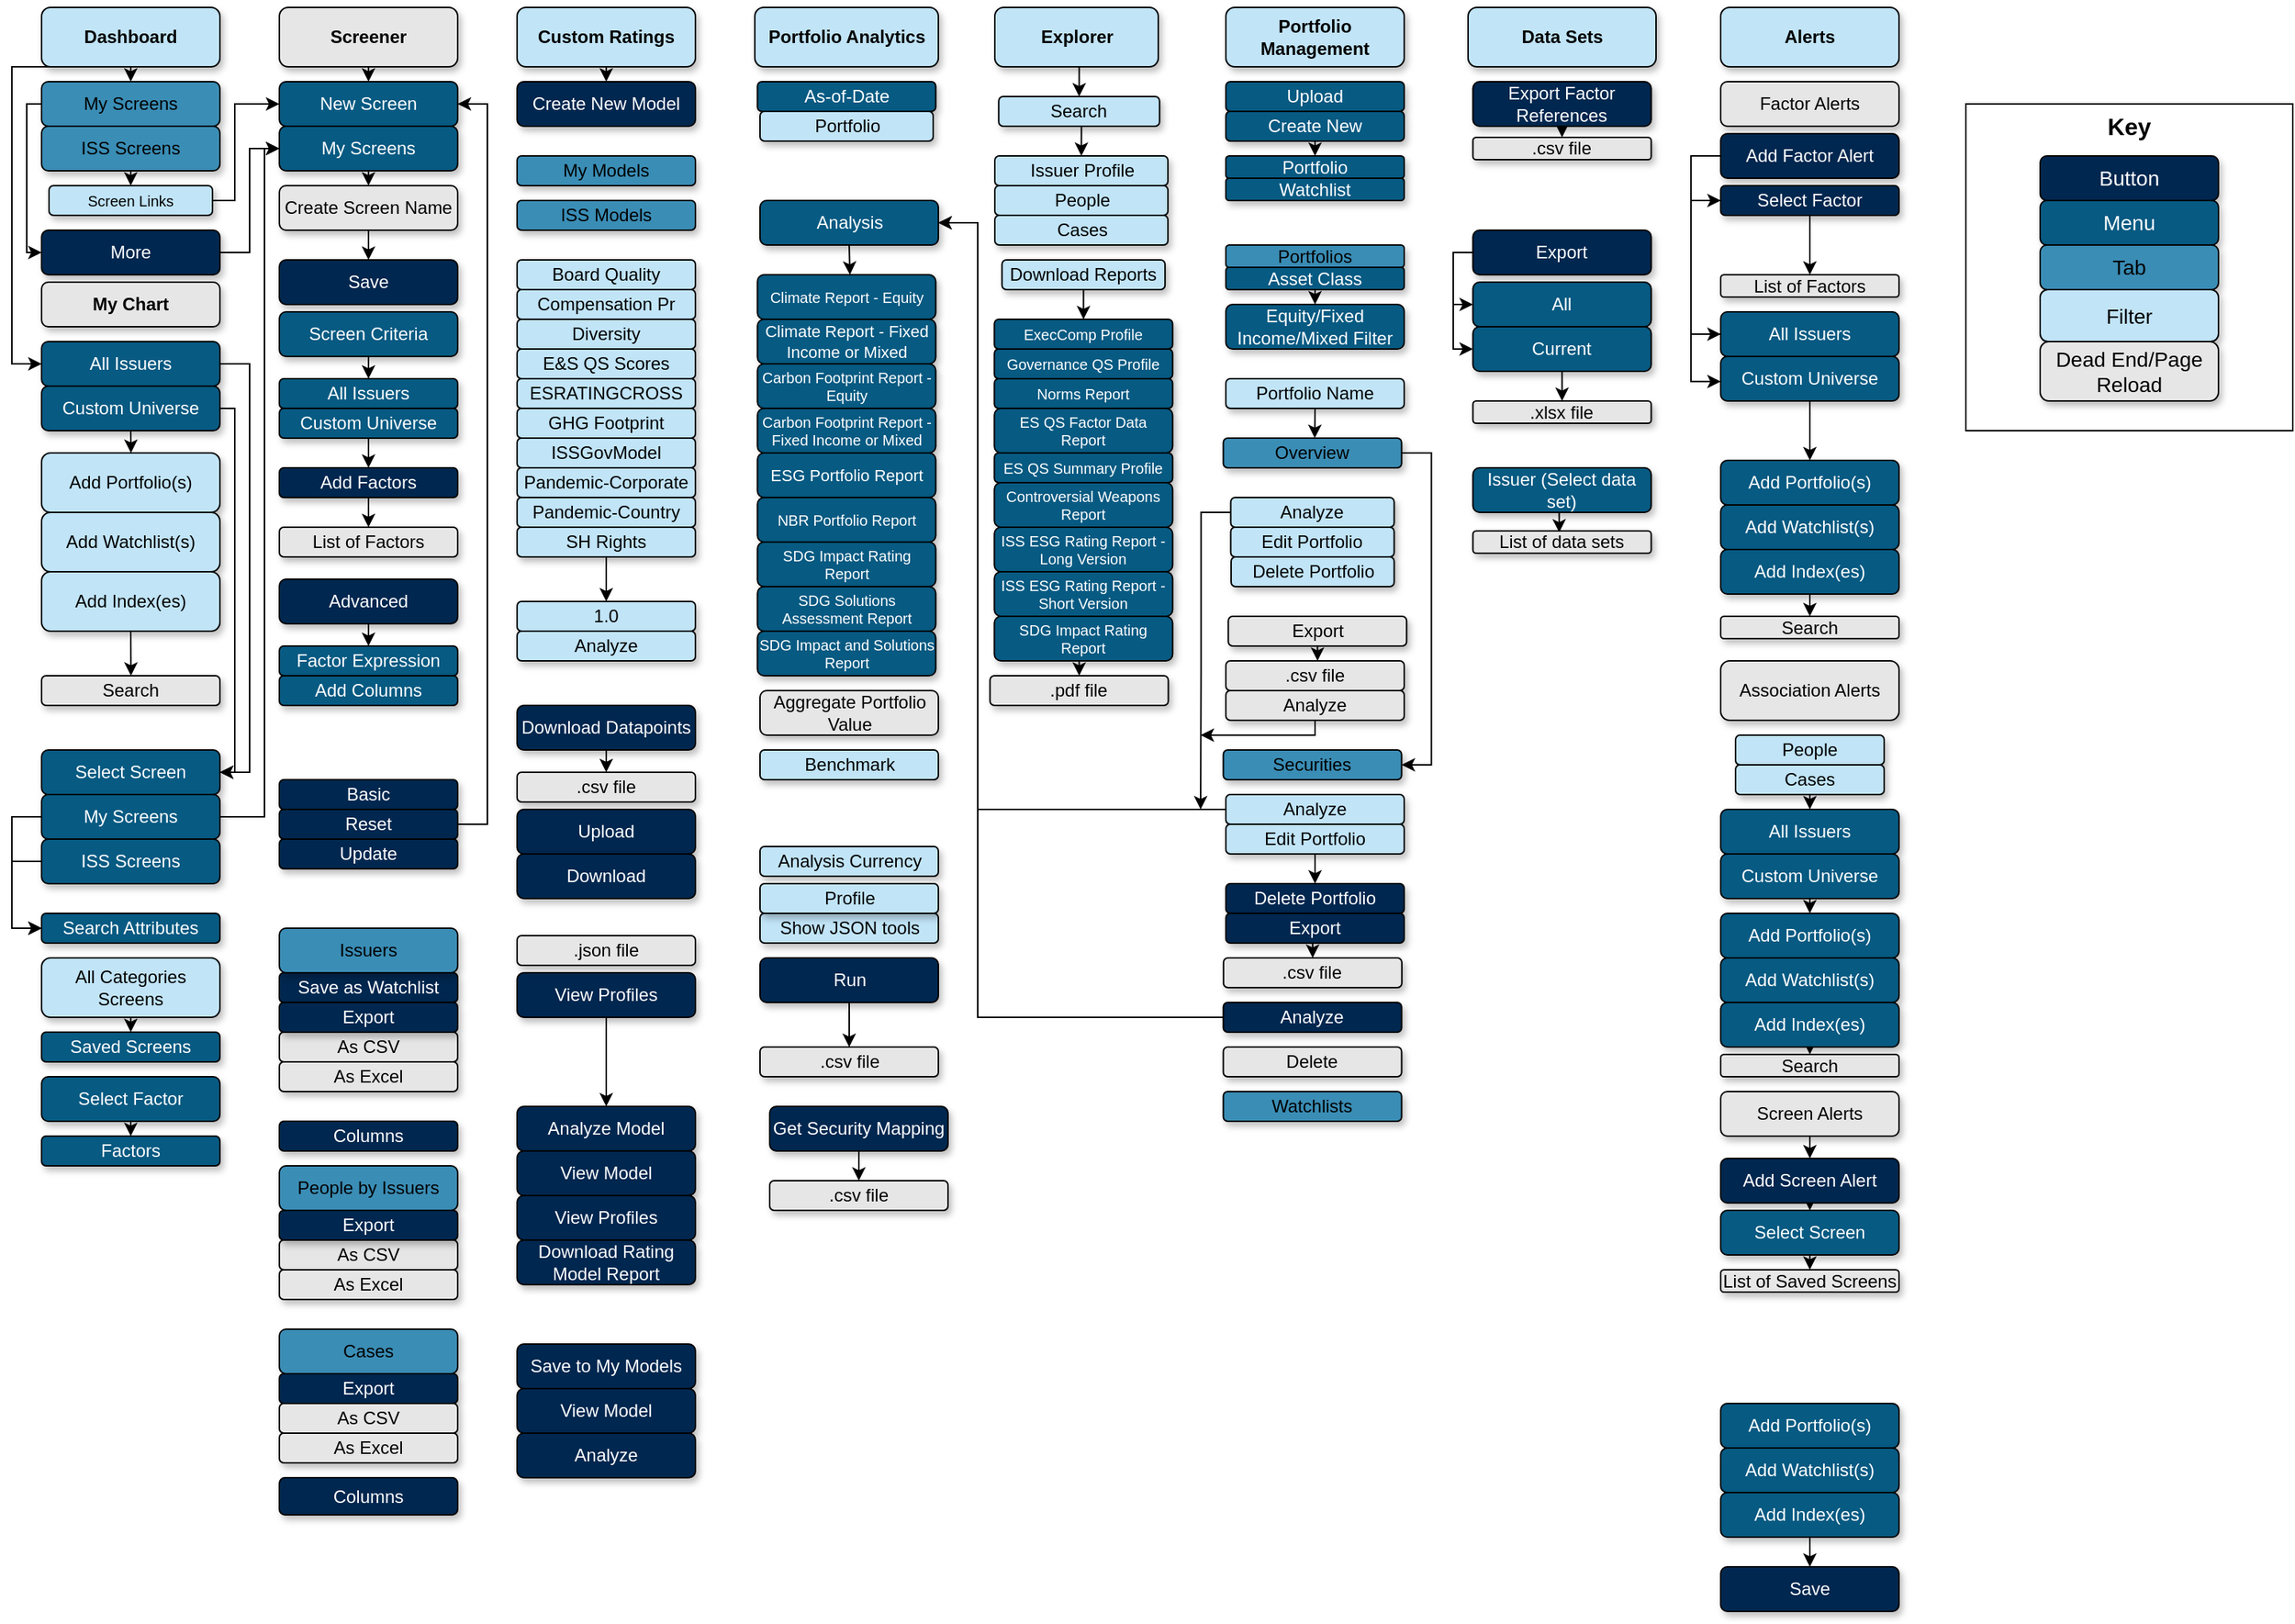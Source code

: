 <mxfile version="14.8.5" type="github">
  <diagram id="C5RBs43oDa-KdzZeNtuy" name="Page-1">
    <mxGraphModel dx="569" dy="305" grid="1" gridSize="10" guides="1" tooltips="1" connect="1" arrows="1" fold="1" page="1" pageScale="1" pageWidth="827" pageHeight="1169" math="0" shadow="0">
      <root>
        <mxCell id="WIyWlLk6GJQsqaUBKTNV-0" />
        <mxCell id="WIyWlLk6GJQsqaUBKTNV-1" parent="WIyWlLk6GJQsqaUBKTNV-0" />
        <mxCell id="w-_JFtuls0eAX1BSivLM-16" value="" style="whiteSpace=wrap;html=1;aspect=fixed;fontSize=14;" vertex="1" parent="WIyWlLk6GJQsqaUBKTNV-1">
          <mxGeometry x="1325" y="85" width="220" height="220" as="geometry" />
        </mxCell>
        <mxCell id="Q6NvDaof21Lmz1zF1uVE-29" value="Show JSON tools" style="rounded=1;whiteSpace=wrap;html=1;fillColor=#c1e4f7;shadow=1;" parent="WIyWlLk6GJQsqaUBKTNV-1" vertex="1">
          <mxGeometry x="513.5" y="630" width="120" height="20" as="geometry" />
        </mxCell>
        <mxCell id="w-_JFtuls0eAX1BSivLM-3" style="edgeStyle=orthogonalEdgeStyle;rounded=0;orthogonalLoop=1;jettySize=auto;html=1;exitX=0.5;exitY=1;exitDx=0;exitDy=0;entryX=0.5;entryY=0;entryDx=0;entryDy=0;" edge="1" parent="WIyWlLk6GJQsqaUBKTNV-1" source="Q6NvDaof21Lmz1zF1uVE-80" target="Q6NvDaof21Lmz1zF1uVE-172">
          <mxGeometry relative="1" as="geometry" />
        </mxCell>
        <mxCell id="Q6NvDaof21Lmz1zF1uVE-80" value="Get Security Mapping" style="rounded=1;whiteSpace=wrap;html=1;shadow=1;fillColor=#00274f;fontColor=#FFFFFF;" parent="WIyWlLk6GJQsqaUBKTNV-1" vertex="1">
          <mxGeometry x="520" y="760" width="120" height="30" as="geometry" />
        </mxCell>
        <mxCell id="w-_JFtuls0eAX1BSivLM-4" style="edgeStyle=orthogonalEdgeStyle;rounded=0;orthogonalLoop=1;jettySize=auto;html=1;exitX=0.5;exitY=1;exitDx=0;exitDy=0;entryX=0.5;entryY=0;entryDx=0;entryDy=0;" edge="1" parent="WIyWlLk6GJQsqaUBKTNV-1" source="Q6NvDaof21Lmz1zF1uVE-81" target="Q6NvDaof21Lmz1zF1uVE-174">
          <mxGeometry relative="1" as="geometry" />
        </mxCell>
        <mxCell id="Q6NvDaof21Lmz1zF1uVE-81" value="Run" style="rounded=1;whiteSpace=wrap;html=1;shadow=1;fillColor=#00274f;fontColor=#FFFFFF;" parent="WIyWlLk6GJQsqaUBKTNV-1" vertex="1">
          <mxGeometry x="513.5" y="660" width="120" height="30" as="geometry" />
        </mxCell>
        <mxCell id="Q6NvDaof21Lmz1zF1uVE-172" value=".csv file" style="rounded=1;whiteSpace=wrap;html=1;shadow=1;fillColor=#E6E6E6;" parent="WIyWlLk6GJQsqaUBKTNV-1" vertex="1">
          <mxGeometry x="520" y="810" width="120" height="20" as="geometry" />
        </mxCell>
        <mxCell id="Q6NvDaof21Lmz1zF1uVE-174" value=".csv file" style="rounded=1;whiteSpace=wrap;html=1;shadow=1;fillColor=#E6E6E6;" parent="WIyWlLk6GJQsqaUBKTNV-1" vertex="1">
          <mxGeometry x="513.5" y="720" width="120" height="20" as="geometry" />
        </mxCell>
        <mxCell id="Q6NvDaof21Lmz1zF1uVE-188" value="" style="group" parent="WIyWlLk6GJQsqaUBKTNV-1" vertex="1" connectable="0">
          <mxGeometry x="1150" y="20" width="130.01" height="1080" as="geometry" />
        </mxCell>
        <mxCell id="Q6NvDaof21Lmz1zF1uVE-9" value="Alerts" style="rounded=1;whiteSpace=wrap;html=1;fillColor=#c1e4f7;shadow=1;fontStyle=1" parent="Q6NvDaof21Lmz1zF1uVE-188" vertex="1">
          <mxGeometry x="10" width="120" height="40" as="geometry" />
        </mxCell>
        <mxCell id="Q6NvDaof21Lmz1zF1uVE-44" value="People" style="rounded=1;whiteSpace=wrap;html=1;fillColor=#c1e4f7;shadow=1;" parent="Q6NvDaof21Lmz1zF1uVE-188" vertex="1">
          <mxGeometry x="20.01" y="490" width="100" height="20" as="geometry" />
        </mxCell>
        <mxCell id="Q6NvDaof21Lmz1zF1uVE-45" value="Cases" style="rounded=1;whiteSpace=wrap;html=1;fillColor=#c1e4f7;shadow=1;" parent="Q6NvDaof21Lmz1zF1uVE-188" vertex="1">
          <mxGeometry x="20.01" y="510" width="100" height="20" as="geometry" />
        </mxCell>
        <mxCell id="tMFDblHWtB-Guuc8-DbZ-0" style="edgeStyle=orthogonalEdgeStyle;rounded=0;orthogonalLoop=1;jettySize=auto;html=1;exitX=0;exitY=0.5;exitDx=0;exitDy=0;entryX=0;entryY=0.5;entryDx=0;entryDy=0;" parent="Q6NvDaof21Lmz1zF1uVE-188" source="Q6NvDaof21Lmz1zF1uVE-88" target="Q6NvDaof21Lmz1zF1uVE-87" edge="1">
          <mxGeometry relative="1" as="geometry">
            <Array as="points">
              <mxPoint x="-10" y="100" />
              <mxPoint x="-10" y="130" />
            </Array>
          </mxGeometry>
        </mxCell>
        <mxCell id="Q6NvDaof21Lmz1zF1uVE-88" value="Add Factor Alert" style="rounded=1;whiteSpace=wrap;html=1;shadow=1;fillColor=#00274f;fontColor=#FFFFFF;" parent="Q6NvDaof21Lmz1zF1uVE-188" vertex="1">
          <mxGeometry x="10.01" y="85" width="120" height="30" as="geometry" />
        </mxCell>
        <mxCell id="tMFDblHWtB-Guuc8-DbZ-10" style="edgeStyle=orthogonalEdgeStyle;rounded=0;orthogonalLoop=1;jettySize=auto;html=1;exitX=0.5;exitY=1;exitDx=0;exitDy=0;entryX=0.5;entryY=0;entryDx=0;entryDy=0;" parent="Q6NvDaof21Lmz1zF1uVE-188" source="Q6NvDaof21Lmz1zF1uVE-89" target="Q6NvDaof21Lmz1zF1uVE-144" edge="1">
          <mxGeometry relative="1" as="geometry" />
        </mxCell>
        <mxCell id="Q6NvDaof21Lmz1zF1uVE-89" value="Add Screen Alert" style="rounded=1;whiteSpace=wrap;html=1;shadow=1;fillColor=#00274f;fontColor=#FFFFFF;" parent="Q6NvDaof21Lmz1zF1uVE-188" vertex="1">
          <mxGeometry x="10.01" y="775" width="120" height="30" as="geometry" />
        </mxCell>
        <mxCell id="Q6NvDaof21Lmz1zF1uVE-90" value="Save" style="rounded=1;whiteSpace=wrap;html=1;shadow=1;fillColor=#00274f;fontColor=#FFFFFF;" parent="Q6NvDaof21Lmz1zF1uVE-188" vertex="1">
          <mxGeometry x="10" y="1050" width="120" height="30" as="geometry" />
        </mxCell>
        <mxCell id="Q6NvDaof21Lmz1zF1uVE-143" value="Add Portfolio(s)" style="rounded=1;whiteSpace=wrap;html=1;shadow=1;fillColor=#075a82;fontColor=#FFFFFF;" parent="Q6NvDaof21Lmz1zF1uVE-188" vertex="1">
          <mxGeometry x="10" y="940" width="120" height="30" as="geometry" />
        </mxCell>
        <mxCell id="Q6NvDaof21Lmz1zF1uVE-144" value="Select Screen" style="rounded=1;whiteSpace=wrap;html=1;shadow=1;fillColor=#075a82;fontColor=#FFFFFF;" parent="Q6NvDaof21Lmz1zF1uVE-188" vertex="1">
          <mxGeometry x="10.01" y="810" width="120" height="30" as="geometry" />
        </mxCell>
        <mxCell id="Q6NvDaof21Lmz1zF1uVE-147" value="Add Portfolio(s)" style="rounded=1;whiteSpace=wrap;html=1;shadow=1;fillColor=#075a82;fontColor=#FFFFFF;" parent="Q6NvDaof21Lmz1zF1uVE-188" vertex="1">
          <mxGeometry x="10.01" y="610" width="120" height="30" as="geometry" />
        </mxCell>
        <mxCell id="Q6NvDaof21Lmz1zF1uVE-149" value="All Issuers" style="rounded=1;whiteSpace=wrap;html=1;shadow=1;fillColor=#075a82;fontColor=#FFFFFF;" parent="Q6NvDaof21Lmz1zF1uVE-188" vertex="1">
          <mxGeometry x="10.01" y="540" width="120" height="30" as="geometry" />
        </mxCell>
        <mxCell id="Q6NvDaof21Lmz1zF1uVE-152" value="Add Portfolio(s)" style="rounded=1;whiteSpace=wrap;html=1;shadow=1;fillColor=#075a82;fontColor=#FFFFFF;" parent="Q6NvDaof21Lmz1zF1uVE-188" vertex="1">
          <mxGeometry x="10.01" y="305" width="120" height="30" as="geometry" />
        </mxCell>
        <mxCell id="tMFDblHWtB-Guuc8-DbZ-3" style="edgeStyle=orthogonalEdgeStyle;rounded=0;orthogonalLoop=1;jettySize=auto;html=1;exitX=0;exitY=0.5;exitDx=0;exitDy=0;entryX=0;entryY=0.563;entryDx=0;entryDy=0;entryPerimeter=0;" parent="Q6NvDaof21Lmz1zF1uVE-188" source="Q6NvDaof21Lmz1zF1uVE-154" target="Q6NvDaof21Lmz1zF1uVE-153" edge="1">
          <mxGeometry relative="1" as="geometry">
            <Array as="points">
              <mxPoint x="-10" y="220" />
              <mxPoint x="-10" y="252" />
            </Array>
          </mxGeometry>
        </mxCell>
        <mxCell id="Q6NvDaof21Lmz1zF1uVE-154" value="All Issuers" style="rounded=1;whiteSpace=wrap;html=1;shadow=1;fillColor=#075a82;fontColor=#FFFFFF;" parent="Q6NvDaof21Lmz1zF1uVE-188" vertex="1">
          <mxGeometry x="10.01" y="205" width="120" height="30" as="geometry" />
        </mxCell>
        <mxCell id="Q6NvDaof21Lmz1zF1uVE-155" value="Factor Alerts" style="rounded=1;whiteSpace=wrap;html=1;shadow=1;fillColor=#E6E6E6;" parent="Q6NvDaof21Lmz1zF1uVE-188" vertex="1">
          <mxGeometry x="10.01" y="50" width="120" height="30" as="geometry" />
        </mxCell>
        <mxCell id="Q6NvDaof21Lmz1zF1uVE-156" value="List of Factors" style="rounded=1;whiteSpace=wrap;html=1;shadow=1;fillColor=#E6E6E6;" parent="Q6NvDaof21Lmz1zF1uVE-188" vertex="1">
          <mxGeometry x="10.01" y="180" width="120" height="15" as="geometry" />
        </mxCell>
        <mxCell id="Q6NvDaof21Lmz1zF1uVE-157" value="Search" style="rounded=1;whiteSpace=wrap;html=1;shadow=1;fillColor=#E6E6E6;" parent="Q6NvDaof21Lmz1zF1uVE-188" vertex="1">
          <mxGeometry x="10.01" y="410" width="120" height="15" as="geometry" />
        </mxCell>
        <mxCell id="Q6NvDaof21Lmz1zF1uVE-158" value="Association Alerts" style="rounded=1;whiteSpace=wrap;html=1;shadow=1;fillColor=#E6E6E6;" parent="Q6NvDaof21Lmz1zF1uVE-188" vertex="1">
          <mxGeometry x="10.01" y="440" width="120" height="40" as="geometry" />
        </mxCell>
        <mxCell id="Q6NvDaof21Lmz1zF1uVE-159" value="Search" style="rounded=1;whiteSpace=wrap;html=1;shadow=1;fillColor=#E6E6E6;" parent="Q6NvDaof21Lmz1zF1uVE-188" vertex="1">
          <mxGeometry x="10.01" y="705" width="120" height="15" as="geometry" />
        </mxCell>
        <mxCell id="Q6NvDaof21Lmz1zF1uVE-160" value="List of Saved Screens" style="rounded=1;whiteSpace=wrap;html=1;shadow=1;fillColor=#E6E6E6;" parent="Q6NvDaof21Lmz1zF1uVE-188" vertex="1">
          <mxGeometry x="10.01" y="850" width="120" height="15" as="geometry" />
        </mxCell>
        <mxCell id="tMFDblHWtB-Guuc8-DbZ-9" style="edgeStyle=orthogonalEdgeStyle;rounded=0;orthogonalLoop=1;jettySize=auto;html=1;exitX=0.5;exitY=1;exitDx=0;exitDy=0;entryX=0.5;entryY=0;entryDx=0;entryDy=0;" parent="Q6NvDaof21Lmz1zF1uVE-188" source="Q6NvDaof21Lmz1zF1uVE-161" target="Q6NvDaof21Lmz1zF1uVE-89" edge="1">
          <mxGeometry relative="1" as="geometry" />
        </mxCell>
        <mxCell id="Q6NvDaof21Lmz1zF1uVE-161" value="Screen Alerts" style="rounded=1;whiteSpace=wrap;html=1;shadow=1;fillColor=#E6E6E6;" parent="Q6NvDaof21Lmz1zF1uVE-188" vertex="1">
          <mxGeometry x="10.01" y="730" width="120" height="30" as="geometry" />
        </mxCell>
        <mxCell id="tMFDblHWtB-Guuc8-DbZ-1" style="edgeStyle=orthogonalEdgeStyle;rounded=0;orthogonalLoop=1;jettySize=auto;html=1;exitX=0.5;exitY=1;exitDx=0;exitDy=0;entryX=0.5;entryY=0;entryDx=0;entryDy=0;" parent="Q6NvDaof21Lmz1zF1uVE-188" source="Q6NvDaof21Lmz1zF1uVE-87" target="Q6NvDaof21Lmz1zF1uVE-156" edge="1">
          <mxGeometry relative="1" as="geometry" />
        </mxCell>
        <mxCell id="tMFDblHWtB-Guuc8-DbZ-2" style="edgeStyle=orthogonalEdgeStyle;rounded=0;orthogonalLoop=1;jettySize=auto;html=1;exitX=0;exitY=0.5;exitDx=0;exitDy=0;entryX=0;entryY=0.5;entryDx=0;entryDy=0;" parent="Q6NvDaof21Lmz1zF1uVE-188" source="Q6NvDaof21Lmz1zF1uVE-87" target="Q6NvDaof21Lmz1zF1uVE-154" edge="1">
          <mxGeometry relative="1" as="geometry" />
        </mxCell>
        <mxCell id="Q6NvDaof21Lmz1zF1uVE-87" value="Select Factor" style="rounded=1;whiteSpace=wrap;html=1;shadow=1;fillColor=#00274f;fontColor=#FFFFFF;" parent="Q6NvDaof21Lmz1zF1uVE-188" vertex="1">
          <mxGeometry x="10.01" y="120" width="120" height="20" as="geometry" />
        </mxCell>
        <mxCell id="tMFDblHWtB-Guuc8-DbZ-4" style="edgeStyle=orthogonalEdgeStyle;rounded=0;orthogonalLoop=1;jettySize=auto;html=1;exitX=0.5;exitY=1;exitDx=0;exitDy=0;entryX=0.5;entryY=0;entryDx=0;entryDy=0;" parent="Q6NvDaof21Lmz1zF1uVE-188" source="Q6NvDaof21Lmz1zF1uVE-153" target="Q6NvDaof21Lmz1zF1uVE-152" edge="1">
          <mxGeometry relative="1" as="geometry" />
        </mxCell>
        <mxCell id="Q6NvDaof21Lmz1zF1uVE-153" value="Custom Universe" style="rounded=1;whiteSpace=wrap;html=1;shadow=1;fillColor=#075a82;fontColor=#FFFFFF;" parent="Q6NvDaof21Lmz1zF1uVE-188" vertex="1">
          <mxGeometry x="10.01" y="235" width="120" height="30" as="geometry" />
        </mxCell>
        <mxCell id="Q6NvDaof21Lmz1zF1uVE-151" value="Add Watchlist(s)" style="rounded=1;whiteSpace=wrap;html=1;shadow=1;fillColor=#075a82;fontColor=#FFFFFF;" parent="Q6NvDaof21Lmz1zF1uVE-188" vertex="1">
          <mxGeometry x="10.01" y="335" width="120" height="30" as="geometry" />
        </mxCell>
        <mxCell id="Q6NvDaof21Lmz1zF1uVE-150" value="Add Index(es)" style="rounded=1;whiteSpace=wrap;html=1;shadow=1;fillColor=#075a82;fontColor=#FFFFFF;" parent="Q6NvDaof21Lmz1zF1uVE-188" vertex="1">
          <mxGeometry x="10.01" y="365" width="120" height="30" as="geometry" />
        </mxCell>
        <mxCell id="Q6NvDaof21Lmz1zF1uVE-148" value="Custom Universe" style="rounded=1;whiteSpace=wrap;html=1;shadow=1;fillColor=#075a82;fontColor=#FFFFFF;" parent="Q6NvDaof21Lmz1zF1uVE-188" vertex="1">
          <mxGeometry x="10.01" y="570" width="120" height="30" as="geometry" />
        </mxCell>
        <mxCell id="Q6NvDaof21Lmz1zF1uVE-146" value="Add Watchlist(s)" style="rounded=1;whiteSpace=wrap;html=1;shadow=1;fillColor=#075a82;fontColor=#FFFFFF;" parent="Q6NvDaof21Lmz1zF1uVE-188" vertex="1">
          <mxGeometry x="10.01" y="640" width="120" height="30" as="geometry" />
        </mxCell>
        <mxCell id="tMFDblHWtB-Guuc8-DbZ-8" style="edgeStyle=orthogonalEdgeStyle;rounded=0;orthogonalLoop=1;jettySize=auto;html=1;exitX=0.5;exitY=1;exitDx=0;exitDy=0;entryX=0.5;entryY=0;entryDx=0;entryDy=0;" parent="Q6NvDaof21Lmz1zF1uVE-188" source="Q6NvDaof21Lmz1zF1uVE-145" target="Q6NvDaof21Lmz1zF1uVE-159" edge="1">
          <mxGeometry relative="1" as="geometry" />
        </mxCell>
        <mxCell id="Q6NvDaof21Lmz1zF1uVE-145" value="Add Index(es)" style="rounded=1;whiteSpace=wrap;html=1;shadow=1;fillColor=#075a82;fontColor=#FFFFFF;" parent="Q6NvDaof21Lmz1zF1uVE-188" vertex="1">
          <mxGeometry x="10.01" y="670" width="120" height="30" as="geometry" />
        </mxCell>
        <mxCell id="Q6NvDaof21Lmz1zF1uVE-142" value="Add Watchlist(s)" style="rounded=1;whiteSpace=wrap;html=1;shadow=1;fillColor=#075a82;fontColor=#FFFFFF;" parent="Q6NvDaof21Lmz1zF1uVE-188" vertex="1">
          <mxGeometry x="10" y="970" width="120" height="30" as="geometry" />
        </mxCell>
        <mxCell id="tMFDblHWtB-Guuc8-DbZ-12" style="edgeStyle=orthogonalEdgeStyle;rounded=0;orthogonalLoop=1;jettySize=auto;html=1;exitX=0.5;exitY=1;exitDx=0;exitDy=0;entryX=0.5;entryY=0;entryDx=0;entryDy=0;" parent="Q6NvDaof21Lmz1zF1uVE-188" source="Q6NvDaof21Lmz1zF1uVE-141" target="Q6NvDaof21Lmz1zF1uVE-90" edge="1">
          <mxGeometry relative="1" as="geometry" />
        </mxCell>
        <mxCell id="Q6NvDaof21Lmz1zF1uVE-141" value="Add Index(es)" style="rounded=1;whiteSpace=wrap;html=1;shadow=1;fillColor=#075a82;fontColor=#FFFFFF;" parent="Q6NvDaof21Lmz1zF1uVE-188" vertex="1">
          <mxGeometry x="10.01" y="1000" width="120" height="30" as="geometry" />
        </mxCell>
        <mxCell id="Q6NvDaof21Lmz1zF1uVE-189" value="" style="group" parent="WIyWlLk6GJQsqaUBKTNV-1" vertex="1" connectable="0">
          <mxGeometry x="990" y="20" width="126.5" height="367.5" as="geometry" />
        </mxCell>
        <mxCell id="Q6NvDaof21Lmz1zF1uVE-8" value="Data Sets" style="rounded=1;whiteSpace=wrap;html=1;fillColor=#c1e4f7;shadow=1;fontStyle=1" parent="Q6NvDaof21Lmz1zF1uVE-189" vertex="1">
          <mxGeometry width="126.5" height="40" as="geometry" />
        </mxCell>
        <mxCell id="tMFDblHWtB-Guuc8-DbZ-14" style="edgeStyle=orthogonalEdgeStyle;rounded=0;orthogonalLoop=1;jettySize=auto;html=1;exitX=0;exitY=0.5;exitDx=0;exitDy=0;entryX=0;entryY=0.5;entryDx=0;entryDy=0;" parent="Q6NvDaof21Lmz1zF1uVE-189" source="Q6NvDaof21Lmz1zF1uVE-85" target="Q6NvDaof21Lmz1zF1uVE-138" edge="1">
          <mxGeometry relative="1" as="geometry">
            <Array as="points">
              <mxPoint x="-10" y="165" />
              <mxPoint x="-10" y="200" />
            </Array>
          </mxGeometry>
        </mxCell>
        <mxCell id="tMFDblHWtB-Guuc8-DbZ-15" style="edgeStyle=orthogonalEdgeStyle;rounded=0;orthogonalLoop=1;jettySize=auto;html=1;exitX=0;exitY=0.5;exitDx=0;exitDy=0;entryX=0;entryY=0.5;entryDx=0;entryDy=0;" parent="Q6NvDaof21Lmz1zF1uVE-189" source="Q6NvDaof21Lmz1zF1uVE-85" target="Q6NvDaof21Lmz1zF1uVE-139" edge="1">
          <mxGeometry relative="1" as="geometry">
            <Array as="points">
              <mxPoint x="-10" y="165" />
              <mxPoint x="-10" y="230" />
            </Array>
          </mxGeometry>
        </mxCell>
        <mxCell id="Q6NvDaof21Lmz1zF1uVE-85" value="Export" style="rounded=1;whiteSpace=wrap;html=1;shadow=1;fillColor=#00274f;fontColor=#FFFFFF;" parent="Q6NvDaof21Lmz1zF1uVE-189" vertex="1">
          <mxGeometry x="3.25" y="150" width="120" height="30" as="geometry" />
        </mxCell>
        <mxCell id="tMFDblHWtB-Guuc8-DbZ-13" style="edgeStyle=orthogonalEdgeStyle;rounded=0;orthogonalLoop=1;jettySize=auto;html=1;exitX=0.5;exitY=1;exitDx=0;exitDy=0;entryX=0.5;entryY=0;entryDx=0;entryDy=0;" parent="Q6NvDaof21Lmz1zF1uVE-189" source="Q6NvDaof21Lmz1zF1uVE-86" target="Q6NvDaof21Lmz1zF1uVE-164" edge="1">
          <mxGeometry relative="1" as="geometry" />
        </mxCell>
        <mxCell id="Q6NvDaof21Lmz1zF1uVE-86" value="Export Factor References" style="rounded=1;whiteSpace=wrap;html=1;shadow=1;fillColor=#00274f;fontColor=#FFFFFF;" parent="Q6NvDaof21Lmz1zF1uVE-189" vertex="1">
          <mxGeometry x="3.25" y="50" width="120" height="30" as="geometry" />
        </mxCell>
        <mxCell id="Q6NvDaof21Lmz1zF1uVE-138" value="All" style="rounded=1;whiteSpace=wrap;html=1;shadow=1;fillColor=#075a82;fontColor=#FFFFFF;" parent="Q6NvDaof21Lmz1zF1uVE-189" vertex="1">
          <mxGeometry x="3.25" y="185" width="120" height="30" as="geometry" />
        </mxCell>
        <mxCell id="tMFDblHWtB-Guuc8-DbZ-16" style="edgeStyle=orthogonalEdgeStyle;rounded=0;orthogonalLoop=1;jettySize=auto;html=1;exitX=0.5;exitY=1;exitDx=0;exitDy=0;entryX=0.5;entryY=0;entryDx=0;entryDy=0;" parent="Q6NvDaof21Lmz1zF1uVE-189" source="Q6NvDaof21Lmz1zF1uVE-139" target="Q6NvDaof21Lmz1zF1uVE-163" edge="1">
          <mxGeometry relative="1" as="geometry" />
        </mxCell>
        <mxCell id="Q6NvDaof21Lmz1zF1uVE-139" value="Current" style="rounded=1;whiteSpace=wrap;html=1;shadow=1;fillColor=#075a82;fontColor=#FFFFFF;" parent="Q6NvDaof21Lmz1zF1uVE-189" vertex="1">
          <mxGeometry x="3.25" y="215" width="120" height="30" as="geometry" />
        </mxCell>
        <mxCell id="tMFDblHWtB-Guuc8-DbZ-17" style="edgeStyle=orthogonalEdgeStyle;rounded=0;orthogonalLoop=1;jettySize=auto;html=1;exitX=0.5;exitY=1;exitDx=0;exitDy=0;entryX=0.484;entryY=0.07;entryDx=0;entryDy=0;entryPerimeter=0;" parent="Q6NvDaof21Lmz1zF1uVE-189" source="Q6NvDaof21Lmz1zF1uVE-140" target="Q6NvDaof21Lmz1zF1uVE-162" edge="1">
          <mxGeometry relative="1" as="geometry" />
        </mxCell>
        <mxCell id="Q6NvDaof21Lmz1zF1uVE-140" value="Issuer (Select data set)" style="rounded=1;whiteSpace=wrap;html=1;shadow=1;fillColor=#075a82;fontColor=#FFFFFF;" parent="Q6NvDaof21Lmz1zF1uVE-189" vertex="1">
          <mxGeometry x="3.25" y="310" width="120" height="30" as="geometry" />
        </mxCell>
        <mxCell id="Q6NvDaof21Lmz1zF1uVE-162" value="List of data sets" style="rounded=1;whiteSpace=wrap;html=1;shadow=1;fillColor=#E6E6E6;" parent="Q6NvDaof21Lmz1zF1uVE-189" vertex="1">
          <mxGeometry x="3.25" y="352.5" width="120" height="15" as="geometry" />
        </mxCell>
        <mxCell id="Q6NvDaof21Lmz1zF1uVE-163" value=".xlsx file" style="rounded=1;whiteSpace=wrap;html=1;shadow=1;fillColor=#E6E6E6;" parent="Q6NvDaof21Lmz1zF1uVE-189" vertex="1">
          <mxGeometry x="3.25" y="265" width="120" height="15" as="geometry" />
        </mxCell>
        <mxCell id="Q6NvDaof21Lmz1zF1uVE-164" value=".csv file" style="rounded=1;whiteSpace=wrap;html=1;shadow=1;fillColor=#E6E6E6;" parent="Q6NvDaof21Lmz1zF1uVE-189" vertex="1">
          <mxGeometry x="3.25" y="87.5" width="120" height="15" as="geometry" />
        </mxCell>
        <mxCell id="Q6NvDaof21Lmz1zF1uVE-190" value="" style="group" parent="WIyWlLk6GJQsqaUBKTNV-1" vertex="1" connectable="0">
          <mxGeometry x="827" y="20" width="132.77" height="1020" as="geometry" />
        </mxCell>
        <mxCell id="Q6NvDaof21Lmz1zF1uVE-7" value="Portfolio Management" style="rounded=1;whiteSpace=wrap;html=1;fillColor=#c1e4f7;shadow=1;fontStyle=1" parent="Q6NvDaof21Lmz1zF1uVE-190" vertex="1">
          <mxGeometry x="0.01" width="120" height="40" as="geometry" />
        </mxCell>
        <mxCell id="Q6NvDaof21Lmz1zF1uVE-38" value="Portfolio Name" style="rounded=1;whiteSpace=wrap;html=1;fillColor=#c1e4f7;shadow=1;" parent="Q6NvDaof21Lmz1zF1uVE-190" vertex="1">
          <mxGeometry y="250" width="120" height="20" as="geometry" />
        </mxCell>
        <mxCell id="Q6NvDaof21Lmz1zF1uVE-39" value="Analyze" style="rounded=1;whiteSpace=wrap;html=1;fillColor=#c1e4f7;shadow=1;" parent="Q6NvDaof21Lmz1zF1uVE-190" vertex="1">
          <mxGeometry x="3.27" y="330" width="110" height="20" as="geometry" />
        </mxCell>
        <mxCell id="Q6NvDaof21Lmz1zF1uVE-40" value="Edit Portfolio" style="rounded=1;whiteSpace=wrap;html=1;fillColor=#c1e4f7;shadow=1;" parent="Q6NvDaof21Lmz1zF1uVE-190" vertex="1">
          <mxGeometry x="3.26" y="350" width="110" height="20" as="geometry" />
        </mxCell>
        <mxCell id="Q6NvDaof21Lmz1zF1uVE-41" value="Delete Portfolio" style="rounded=1;whiteSpace=wrap;html=1;fillColor=#c1e4f7;shadow=1;" parent="Q6NvDaof21Lmz1zF1uVE-190" vertex="1">
          <mxGeometry x="3.53" y="370" width="109.74" height="20" as="geometry" />
        </mxCell>
        <mxCell id="Q6NvDaof21Lmz1zF1uVE-42" value="Analyze" style="rounded=1;whiteSpace=wrap;html=1;fillColor=#c1e4f7;shadow=1;" parent="Q6NvDaof21Lmz1zF1uVE-190" vertex="1">
          <mxGeometry x="-1.354e-14" y="530" width="120" height="20" as="geometry" />
        </mxCell>
        <mxCell id="tMFDblHWtB-Guuc8-DbZ-23" style="edgeStyle=orthogonalEdgeStyle;rounded=0;orthogonalLoop=1;jettySize=auto;html=1;exitX=0.5;exitY=1;exitDx=0;exitDy=0;entryX=0.5;entryY=0;entryDx=0;entryDy=0;" parent="Q6NvDaof21Lmz1zF1uVE-190" source="Q6NvDaof21Lmz1zF1uVE-43" target="Q6NvDaof21Lmz1zF1uVE-84" edge="1">
          <mxGeometry relative="1" as="geometry" />
        </mxCell>
        <mxCell id="Q6NvDaof21Lmz1zF1uVE-43" value="Edit Portfolio" style="rounded=1;whiteSpace=wrap;html=1;fillColor=#c1e4f7;shadow=1;" parent="Q6NvDaof21Lmz1zF1uVE-190" vertex="1">
          <mxGeometry x="0.01" y="550" width="120" height="20" as="geometry" />
        </mxCell>
        <mxCell id="Q6NvDaof21Lmz1zF1uVE-53" value="Watchlists" style="rounded=1;whiteSpace=wrap;html=1;shadow=1;fillColor=#3a8db5;" parent="Q6NvDaof21Lmz1zF1uVE-190" vertex="1">
          <mxGeometry x="-1.74" y="730" width="120" height="20" as="geometry" />
        </mxCell>
        <mxCell id="Q6NvDaof21Lmz1zF1uVE-54" value="Securities" style="rounded=1;whiteSpace=wrap;html=1;shadow=1;fillColor=#3a8db5;" parent="Q6NvDaof21Lmz1zF1uVE-190" vertex="1">
          <mxGeometry x="-1.74" y="500" width="120" height="20" as="geometry" />
        </mxCell>
        <mxCell id="tMFDblHWtB-Guuc8-DbZ-24" style="edgeStyle=orthogonalEdgeStyle;rounded=0;orthogonalLoop=1;jettySize=auto;html=1;exitX=1;exitY=0.5;exitDx=0;exitDy=0;entryX=1;entryY=0.5;entryDx=0;entryDy=0;" parent="Q6NvDaof21Lmz1zF1uVE-190" source="Q6NvDaof21Lmz1zF1uVE-55" target="Q6NvDaof21Lmz1zF1uVE-54" edge="1">
          <mxGeometry relative="1" as="geometry" />
        </mxCell>
        <mxCell id="Q6NvDaof21Lmz1zF1uVE-55" value="Overview" style="rounded=1;whiteSpace=wrap;html=1;shadow=1;fillColor=#3a8db5;" parent="Q6NvDaof21Lmz1zF1uVE-190" vertex="1">
          <mxGeometry x="-1.74" y="290" width="120" height="20" as="geometry" />
        </mxCell>
        <mxCell id="Q6NvDaof21Lmz1zF1uVE-82" value="Analyze" style="rounded=1;whiteSpace=wrap;html=1;shadow=1;fillColor=#00274f;fontColor=#FFFFFF;" parent="Q6NvDaof21Lmz1zF1uVE-190" vertex="1">
          <mxGeometry x="-1.74" y="670" width="120" height="20" as="geometry" />
        </mxCell>
        <mxCell id="Q6NvDaof21Lmz1zF1uVE-84" value="Delete Portfolio" style="rounded=1;whiteSpace=wrap;html=1;shadow=1;fillColor=#00274f;fontColor=#FFFFFF;" parent="Q6NvDaof21Lmz1zF1uVE-190" vertex="1">
          <mxGeometry x="0.01" y="590" width="120" height="20" as="geometry" />
        </mxCell>
        <mxCell id="Q6NvDaof21Lmz1zF1uVE-132" value="Upload" style="rounded=1;whiteSpace=wrap;html=1;shadow=1;fillColor=#075a82;fontColor=#FFFFFF;" parent="Q6NvDaof21Lmz1zF1uVE-190" vertex="1">
          <mxGeometry x="0.01" y="50" width="120" height="20" as="geometry" />
        </mxCell>
        <mxCell id="tMFDblHWtB-Guuc8-DbZ-18" style="edgeStyle=orthogonalEdgeStyle;rounded=0;orthogonalLoop=1;jettySize=auto;html=1;exitX=0.5;exitY=1;exitDx=0;exitDy=0;entryX=0.5;entryY=0;entryDx=0;entryDy=0;" parent="Q6NvDaof21Lmz1zF1uVE-190" source="Q6NvDaof21Lmz1zF1uVE-133" target="Q6NvDaof21Lmz1zF1uVE-134" edge="1">
          <mxGeometry relative="1" as="geometry" />
        </mxCell>
        <mxCell id="Q6NvDaof21Lmz1zF1uVE-133" value="Create New" style="rounded=1;whiteSpace=wrap;html=1;shadow=1;fillColor=#075a82;fontColor=#FFFFFF;" parent="Q6NvDaof21Lmz1zF1uVE-190" vertex="1">
          <mxGeometry y="70" width="120" height="20" as="geometry" />
        </mxCell>
        <mxCell id="Q6NvDaof21Lmz1zF1uVE-134" value="Portfolio" style="rounded=1;whiteSpace=wrap;html=1;shadow=1;fillColor=#075a82;fontColor=#FFFFFF;" parent="Q6NvDaof21Lmz1zF1uVE-190" vertex="1">
          <mxGeometry y="100" width="120" height="15" as="geometry" />
        </mxCell>
        <mxCell id="Q6NvDaof21Lmz1zF1uVE-135" value="Watchlist" style="rounded=1;whiteSpace=wrap;html=1;shadow=1;fillColor=#075a82;fontColor=#FFFFFF;" parent="Q6NvDaof21Lmz1zF1uVE-190" vertex="1">
          <mxGeometry x="8.674e-18" y="115" width="120" height="15" as="geometry" />
        </mxCell>
        <mxCell id="Q6NvDaof21Lmz1zF1uVE-137" value="Equity/Fixed Income/Mixed Filter" style="rounded=1;whiteSpace=wrap;html=1;shadow=1;fillColor=#075a82;fontColor=#FFFFFF;" parent="Q6NvDaof21Lmz1zF1uVE-190" vertex="1">
          <mxGeometry x="0.01" y="200" width="120" height="30" as="geometry" />
        </mxCell>
        <mxCell id="Q6NvDaof21Lmz1zF1uVE-165" value="Portfolios" style="rounded=1;whiteSpace=wrap;html=1;shadow=1;fillColor=#3a8db5;" parent="Q6NvDaof21Lmz1zF1uVE-190" vertex="1">
          <mxGeometry y="160" width="120" height="15" as="geometry" />
        </mxCell>
        <mxCell id="Q6NvDaof21Lmz1zF1uVE-166" value="Delete" style="rounded=1;whiteSpace=wrap;html=1;shadow=1;fillColor=#E6E6E6;" parent="Q6NvDaof21Lmz1zF1uVE-190" vertex="1">
          <mxGeometry x="-1.74" y="700" width="120" height="20" as="geometry" />
        </mxCell>
        <mxCell id="Q6NvDaof21Lmz1zF1uVE-167" value=".csv file" style="rounded=1;whiteSpace=wrap;html=1;shadow=1;fillColor=#E6E6E6;" parent="Q6NvDaof21Lmz1zF1uVE-190" vertex="1">
          <mxGeometry x="-1.6" y="640" width="120" height="20" as="geometry" />
        </mxCell>
        <mxCell id="Q6NvDaof21Lmz1zF1uVE-168" value="Export" style="rounded=1;whiteSpace=wrap;html=1;shadow=1;fillColor=#E6E6E6;" parent="Q6NvDaof21Lmz1zF1uVE-190" vertex="1">
          <mxGeometry x="1.64" y="410" width="120" height="20" as="geometry" />
        </mxCell>
        <mxCell id="Q6NvDaof21Lmz1zF1uVE-169" value=".csv file" style="rounded=1;whiteSpace=wrap;html=1;shadow=1;fillColor=#E6E6E6;" parent="Q6NvDaof21Lmz1zF1uVE-190" vertex="1">
          <mxGeometry x="0.01" y="440" width="120" height="20" as="geometry" />
        </mxCell>
        <mxCell id="Q6NvDaof21Lmz1zF1uVE-170" value="Analyze" style="rounded=1;whiteSpace=wrap;html=1;shadow=1;fillColor=#E6E6E6;" parent="Q6NvDaof21Lmz1zF1uVE-190" vertex="1">
          <mxGeometry x="0.01" y="460" width="120" height="20" as="geometry" />
        </mxCell>
        <mxCell id="tMFDblHWtB-Guuc8-DbZ-19" style="edgeStyle=orthogonalEdgeStyle;rounded=0;orthogonalLoop=1;jettySize=auto;html=1;exitX=0.5;exitY=1;exitDx=0;exitDy=0;entryX=0.5;entryY=0;entryDx=0;entryDy=0;" parent="Q6NvDaof21Lmz1zF1uVE-190" source="Q6NvDaof21Lmz1zF1uVE-136" target="Q6NvDaof21Lmz1zF1uVE-137" edge="1">
          <mxGeometry relative="1" as="geometry" />
        </mxCell>
        <mxCell id="Q6NvDaof21Lmz1zF1uVE-136" value="Asset Class" style="rounded=1;whiteSpace=wrap;html=1;shadow=1;fillColor=#075a82;fontColor=#FFFFFF;" parent="Q6NvDaof21Lmz1zF1uVE-190" vertex="1">
          <mxGeometry x="0.01" y="175" width="120" height="15" as="geometry" />
        </mxCell>
        <mxCell id="tMFDblHWtB-Guuc8-DbZ-22" style="edgeStyle=orthogonalEdgeStyle;rounded=0;orthogonalLoop=1;jettySize=auto;html=1;exitX=0.5;exitY=1;exitDx=0;exitDy=0;entryX=0.5;entryY=0;entryDx=0;entryDy=0;" parent="Q6NvDaof21Lmz1zF1uVE-190" source="Q6NvDaof21Lmz1zF1uVE-83" target="Q6NvDaof21Lmz1zF1uVE-167" edge="1">
          <mxGeometry relative="1" as="geometry" />
        </mxCell>
        <mxCell id="Q6NvDaof21Lmz1zF1uVE-83" value="Export" style="rounded=1;whiteSpace=wrap;html=1;shadow=1;fillColor=#00274f;fontColor=#FFFFFF;" parent="Q6NvDaof21Lmz1zF1uVE-190" vertex="1">
          <mxGeometry y="610" width="120" height="20" as="geometry" />
        </mxCell>
        <mxCell id="Q6NvDaof21Lmz1zF1uVE-192" value="" style="group;fontSize=10;" parent="WIyWlLk6GJQsqaUBKTNV-1" vertex="1" connectable="0">
          <mxGeometry x="670" y="20" width="122.38" height="610" as="geometry" />
        </mxCell>
        <mxCell id="Q6NvDaof21Lmz1zF1uVE-264" style="edgeStyle=orthogonalEdgeStyle;rounded=0;orthogonalLoop=1;jettySize=auto;html=1;exitX=0.5;exitY=1;exitDx=0;exitDy=0;entryX=0.5;entryY=0;entryDx=0;entryDy=0;fontSize=10;fontColor=#FFFFFF;" parent="Q6NvDaof21Lmz1zF1uVE-192" source="Q6NvDaof21Lmz1zF1uVE-6" target="Q6NvDaof21Lmz1zF1uVE-36" edge="1">
          <mxGeometry relative="1" as="geometry" />
        </mxCell>
        <mxCell id="Q6NvDaof21Lmz1zF1uVE-6" value="Explorer" style="rounded=1;whiteSpace=wrap;html=1;fillColor=#c1e4f7;shadow=1;fontStyle=1" parent="Q6NvDaof21Lmz1zF1uVE-192" vertex="1">
          <mxGeometry x="1.5" width="110" height="40" as="geometry" />
        </mxCell>
        <mxCell id="Q6NvDaof21Lmz1zF1uVE-265" style="edgeStyle=orthogonalEdgeStyle;rounded=0;orthogonalLoop=1;jettySize=auto;html=1;exitX=0.5;exitY=1;exitDx=0;exitDy=0;entryX=0.5;entryY=0;entryDx=0;entryDy=0;fontSize=10;fontColor=#FFFFFF;" parent="Q6NvDaof21Lmz1zF1uVE-192" source="Q6NvDaof21Lmz1zF1uVE-36" target="Q6NvDaof21Lmz1zF1uVE-35" edge="1">
          <mxGeometry relative="1" as="geometry" />
        </mxCell>
        <mxCell id="Q6NvDaof21Lmz1zF1uVE-36" value="Search&lt;br&gt;" style="rounded=1;whiteSpace=wrap;html=1;fillColor=#c1e4f7;shadow=1;" parent="Q6NvDaof21Lmz1zF1uVE-192" vertex="1">
          <mxGeometry x="4.13" y="60" width="108.25" height="20" as="geometry" />
        </mxCell>
        <mxCell id="Q6NvDaof21Lmz1zF1uVE-266" style="edgeStyle=orthogonalEdgeStyle;rounded=0;orthogonalLoop=1;jettySize=auto;html=1;exitX=0.5;exitY=1;exitDx=0;exitDy=0;fontSize=10;fontColor=#FFFFFF;" parent="Q6NvDaof21Lmz1zF1uVE-192" source="Q6NvDaof21Lmz1zF1uVE-37" target="Q6NvDaof21Lmz1zF1uVE-101" edge="1">
          <mxGeometry relative="1" as="geometry">
            <Array as="points">
              <mxPoint x="61" y="230" />
              <mxPoint x="62" y="230" />
            </Array>
          </mxGeometry>
        </mxCell>
        <mxCell id="Q6NvDaof21Lmz1zF1uVE-37" value="Download Reports" style="rounded=1;whiteSpace=wrap;html=1;fillColor=#c1e4f7;shadow=1;" parent="Q6NvDaof21Lmz1zF1uVE-192" vertex="1">
          <mxGeometry x="6.32" y="170" width="109.74" height="20" as="geometry" />
        </mxCell>
        <mxCell id="Q6NvDaof21Lmz1zF1uVE-35" value="Issuer Profile" style="rounded=1;whiteSpace=wrap;html=1;fillColor=#c1e4f7;shadow=1;" parent="Q6NvDaof21Lmz1zF1uVE-192" vertex="1">
          <mxGeometry x="1.5" y="100" width="116.5" height="20" as="geometry" />
        </mxCell>
        <mxCell id="Q6NvDaof21Lmz1zF1uVE-34" value="People" style="rounded=1;whiteSpace=wrap;html=1;fillColor=#c1e4f7;shadow=1;" parent="Q6NvDaof21Lmz1zF1uVE-192" vertex="1">
          <mxGeometry x="1.51" y="120" width="116.5" height="20" as="geometry" />
        </mxCell>
        <mxCell id="Q6NvDaof21Lmz1zF1uVE-33" value="Cases" style="rounded=1;whiteSpace=wrap;html=1;fillColor=#c1e4f7;shadow=1;" parent="Q6NvDaof21Lmz1zF1uVE-192" vertex="1">
          <mxGeometry x="1.51" y="140" width="116.5" height="20" as="geometry" />
        </mxCell>
        <mxCell id="Q6NvDaof21Lmz1zF1uVE-101" value="ExecComp Profile" style="rounded=1;whiteSpace=wrap;html=1;shadow=1;fillColor=#075a82;fontColor=#FFFFFF;fontSize=10;" parent="Q6NvDaof21Lmz1zF1uVE-192" vertex="1">
          <mxGeometry x="1.19" y="210" width="120" height="20" as="geometry" />
        </mxCell>
        <mxCell id="Q6NvDaof21Lmz1zF1uVE-171" value=".pdf file" style="rounded=1;whiteSpace=wrap;html=1;shadow=1;fillColor=#E6E6E6;" parent="Q6NvDaof21Lmz1zF1uVE-192" vertex="1">
          <mxGeometry x="-1.74" y="450" width="120" height="20" as="geometry" />
        </mxCell>
        <mxCell id="Q6NvDaof21Lmz1zF1uVE-100" value="Governance QS Profile" style="rounded=1;whiteSpace=wrap;html=1;shadow=1;fillColor=#075a82;fontColor=#FFFFFF;fontSize=10;" parent="Q6NvDaof21Lmz1zF1uVE-192" vertex="1">
          <mxGeometry x="1.19" y="230" width="120" height="20" as="geometry" />
        </mxCell>
        <mxCell id="Q6NvDaof21Lmz1zF1uVE-99" value="Norms Report" style="rounded=1;whiteSpace=wrap;html=1;shadow=1;fillColor=#075a82;fontColor=#FFFFFF;fontSize=10;" parent="Q6NvDaof21Lmz1zF1uVE-192" vertex="1">
          <mxGeometry x="1.19" y="250" width="120" height="20" as="geometry" />
        </mxCell>
        <mxCell id="Q6NvDaof21Lmz1zF1uVE-98" value="ES QS Factor Data Report" style="rounded=1;whiteSpace=wrap;html=1;shadow=1;fillColor=#075a82;fontColor=#FFFFFF;fontSize=10;" parent="Q6NvDaof21Lmz1zF1uVE-192" vertex="1">
          <mxGeometry x="1.19" y="270" width="120" height="30" as="geometry" />
        </mxCell>
        <mxCell id="Q6NvDaof21Lmz1zF1uVE-97" value="ES QS Summary Profile" style="rounded=1;whiteSpace=wrap;html=1;shadow=1;fillColor=#075a82;fontColor=#FFFFFF;fontSize=10;" parent="Q6NvDaof21Lmz1zF1uVE-192" vertex="1">
          <mxGeometry x="1.19" y="300" width="120" height="20" as="geometry" />
        </mxCell>
        <mxCell id="Q6NvDaof21Lmz1zF1uVE-94" value="Controversial Weapons Report" style="rounded=1;whiteSpace=wrap;html=1;shadow=1;fillColor=#075a82;fontColor=#FFFFFF;fontSize=10;" parent="Q6NvDaof21Lmz1zF1uVE-192" vertex="1">
          <mxGeometry x="1.19" y="320" width="120" height="30" as="geometry" />
        </mxCell>
        <mxCell id="Q6NvDaof21Lmz1zF1uVE-267" style="edgeStyle=orthogonalEdgeStyle;rounded=0;orthogonalLoop=1;jettySize=auto;html=1;exitX=0.5;exitY=1;exitDx=0;exitDy=0;entryX=0.5;entryY=0;entryDx=0;entryDy=0;fontSize=10;fontColor=#FFFFFF;" parent="Q6NvDaof21Lmz1zF1uVE-192" source="Q6NvDaof21Lmz1zF1uVE-131" target="Q6NvDaof21Lmz1zF1uVE-171" edge="1">
          <mxGeometry relative="1" as="geometry" />
        </mxCell>
        <mxCell id="Q6NvDaof21Lmz1zF1uVE-95" value="ISS ESG Rating Report - Long Version" style="rounded=1;whiteSpace=wrap;html=1;shadow=1;fillColor=#075a82;fontColor=#FFFFFF;fontSize=10;" parent="Q6NvDaof21Lmz1zF1uVE-192" vertex="1">
          <mxGeometry x="1.19" y="350" width="120" height="30" as="geometry" />
        </mxCell>
        <mxCell id="Q6NvDaof21Lmz1zF1uVE-96" value="ISS ESG Rating Report - Short Version" style="rounded=1;whiteSpace=wrap;html=1;shadow=1;fillColor=#075a82;fontColor=#FFFFFF;fontSize=10;" parent="Q6NvDaof21Lmz1zF1uVE-192" vertex="1">
          <mxGeometry x="1.19" y="380" width="120" height="30" as="geometry" />
        </mxCell>
        <mxCell id="Q6NvDaof21Lmz1zF1uVE-131" value="SDG Impact Rating Report" style="rounded=1;whiteSpace=wrap;html=1;shadow=1;fillColor=#075a82;fontColor=#FFFFFF;fontSize=10;" parent="Q6NvDaof21Lmz1zF1uVE-192" vertex="1">
          <mxGeometry x="1.19" y="410" width="120" height="30" as="geometry" />
        </mxCell>
        <mxCell id="Q6NvDaof21Lmz1zF1uVE-193" value="" style="group" parent="WIyWlLk6GJQsqaUBKTNV-1" vertex="1" connectable="0">
          <mxGeometry x="510" y="20" width="123.5" height="450" as="geometry" />
        </mxCell>
        <mxCell id="Q6NvDaof21Lmz1zF1uVE-5" value="Portfolio Analytics" style="rounded=1;whiteSpace=wrap;html=1;fillColor=#c1e4f7;shadow=1;fontStyle=1" parent="Q6NvDaof21Lmz1zF1uVE-193" vertex="1">
          <mxGeometry width="123.5" height="40" as="geometry" />
        </mxCell>
        <mxCell id="Q6NvDaof21Lmz1zF1uVE-111" value="Analysis" style="rounded=1;whiteSpace=wrap;html=1;shadow=1;fillColor=#075a82;fontColor=#FFFFFF;fontSize=12;" parent="Q6NvDaof21Lmz1zF1uVE-193" vertex="1">
          <mxGeometry x="3.5" y="130" width="120" height="30" as="geometry" />
        </mxCell>
        <mxCell id="Q6NvDaof21Lmz1zF1uVE-112" value="As-of-Date" style="rounded=1;whiteSpace=wrap;html=1;shadow=1;fillColor=#075a82;fontColor=#FFFFFF;" parent="Q6NvDaof21Lmz1zF1uVE-193" vertex="1">
          <mxGeometry x="1.75" y="50" width="120" height="20" as="geometry" />
        </mxCell>
        <mxCell id="Q6NvDaof21Lmz1zF1uVE-28" value="Portfolio" style="rounded=1;whiteSpace=wrap;html=1;fillColor=#c1e4f7;shadow=1;" parent="Q6NvDaof21Lmz1zF1uVE-193" vertex="1">
          <mxGeometry x="3.5" y="70" width="116.5" height="20" as="geometry" />
        </mxCell>
        <mxCell id="Q6NvDaof21Lmz1zF1uVE-110" value="Climate Report - Equity" style="rounded=1;whiteSpace=wrap;html=1;shadow=1;fillColor=#075a82;fontColor=#FFFFFF;fontSize=10;" parent="Q6NvDaof21Lmz1zF1uVE-193" vertex="1">
          <mxGeometry x="1.75" y="180" width="120" height="30" as="geometry" />
        </mxCell>
        <mxCell id="Q6NvDaof21Lmz1zF1uVE-109" value="Climate Report - Fixed Income or Mixed" style="rounded=1;whiteSpace=wrap;html=1;shadow=1;fillColor=#075a82;fontColor=#FFFFFF;fontSize=11;" parent="Q6NvDaof21Lmz1zF1uVE-193" vertex="1">
          <mxGeometry x="1.75" y="210" width="120" height="30" as="geometry" />
        </mxCell>
        <mxCell id="Q6NvDaof21Lmz1zF1uVE-108" value="Carbon Footprint Report - Equity" style="rounded=1;whiteSpace=wrap;html=1;shadow=1;fillColor=#075a82;fontColor=#FFFFFF;fontSize=10;" parent="Q6NvDaof21Lmz1zF1uVE-193" vertex="1">
          <mxGeometry x="1.75" y="240" width="120" height="30" as="geometry" />
        </mxCell>
        <mxCell id="Q6NvDaof21Lmz1zF1uVE-107" value="Carbon Footprint Report - Fixed Income or Mixed" style="rounded=1;whiteSpace=wrap;html=1;shadow=1;fillColor=#075a82;fontColor=#FFFFFF;fontSize=10;" parent="Q6NvDaof21Lmz1zF1uVE-193" vertex="1">
          <mxGeometry x="1.75" y="270" width="120" height="30" as="geometry" />
        </mxCell>
        <mxCell id="Q6NvDaof21Lmz1zF1uVE-106" value="ESG Portfolio Report" style="rounded=1;whiteSpace=wrap;html=1;shadow=1;fillColor=#075a82;fontColor=#FFFFFF;fontSize=11;" parent="Q6NvDaof21Lmz1zF1uVE-193" vertex="1">
          <mxGeometry x="1.75" y="300" width="120" height="30" as="geometry" />
        </mxCell>
        <mxCell id="Q6NvDaof21Lmz1zF1uVE-105" value="NBR Portfolio Report" style="rounded=1;whiteSpace=wrap;html=1;shadow=1;fillColor=#075a82;fontColor=#FFFFFF;fontSize=10;" parent="Q6NvDaof21Lmz1zF1uVE-193" vertex="1">
          <mxGeometry x="1.75" y="330" width="120" height="30" as="geometry" />
        </mxCell>
        <mxCell id="Q6NvDaof21Lmz1zF1uVE-104" value="SDG Impact Rating Report" style="rounded=1;whiteSpace=wrap;html=1;shadow=1;fillColor=#075a82;fontColor=#FFFFFF;fontSize=10;" parent="Q6NvDaof21Lmz1zF1uVE-193" vertex="1">
          <mxGeometry x="1.75" y="360" width="120" height="30" as="geometry" />
        </mxCell>
        <mxCell id="Q6NvDaof21Lmz1zF1uVE-103" value="SDG Solutions Assessment Report" style="rounded=1;whiteSpace=wrap;html=1;shadow=1;fillColor=#075a82;fontColor=#FFFFFF;fontSize=10;" parent="Q6NvDaof21Lmz1zF1uVE-193" vertex="1">
          <mxGeometry x="1.75" y="390" width="120" height="30" as="geometry" />
        </mxCell>
        <mxCell id="Q6NvDaof21Lmz1zF1uVE-102" value="SDG Impact and Solutions Report" style="rounded=1;whiteSpace=wrap;html=1;shadow=1;fillColor=#075a82;fontColor=#FFFFFF;fontSize=10;" parent="Q6NvDaof21Lmz1zF1uVE-193" vertex="1">
          <mxGeometry x="1.75" y="420" width="120" height="30" as="geometry" />
        </mxCell>
        <mxCell id="Q6NvDaof21Lmz1zF1uVE-194" value="" style="group" parent="WIyWlLk6GJQsqaUBKTNV-1" vertex="1" connectable="0">
          <mxGeometry x="350" y="20" width="120" height="990" as="geometry" />
        </mxCell>
        <mxCell id="Q6NvDaof21Lmz1zF1uVE-48" value="ISS Models" style="rounded=1;whiteSpace=wrap;html=1;shadow=1;fillColor=#3a8db5;" parent="Q6NvDaof21Lmz1zF1uVE-194" vertex="1">
          <mxGeometry y="130" width="120" height="20" as="geometry" />
        </mxCell>
        <mxCell id="Q6NvDaof21Lmz1zF1uVE-263" style="edgeStyle=orthogonalEdgeStyle;rounded=0;orthogonalLoop=1;jettySize=auto;html=1;exitX=0.5;exitY=1;exitDx=0;exitDy=0;entryX=0.5;entryY=0;entryDx=0;entryDy=0;fontSize=10;fontColor=#FFFFFF;" parent="Q6NvDaof21Lmz1zF1uVE-194" source="Q6NvDaof21Lmz1zF1uVE-4" target="Q6NvDaof21Lmz1zF1uVE-262" edge="1">
          <mxGeometry relative="1" as="geometry" />
        </mxCell>
        <mxCell id="Q6NvDaof21Lmz1zF1uVE-4" value="Custom Ratings" style="rounded=1;whiteSpace=wrap;html=1;fillColor=#c1e4f7;shadow=1;fontStyle=1" parent="Q6NvDaof21Lmz1zF1uVE-194" vertex="1">
          <mxGeometry width="120" height="40" as="geometry" />
        </mxCell>
        <mxCell id="Q6NvDaof21Lmz1zF1uVE-16" value="Board Quality" style="rounded=1;whiteSpace=wrap;html=1;fillColor=#c1e4f7;shadow=1;" parent="Q6NvDaof21Lmz1zF1uVE-194" vertex="1">
          <mxGeometry y="170" width="120" height="20" as="geometry" />
        </mxCell>
        <mxCell id="Q6NvDaof21Lmz1zF1uVE-17" value="Compensation Pr" style="rounded=1;whiteSpace=wrap;html=1;fillColor=#c1e4f7;shadow=1;" parent="Q6NvDaof21Lmz1zF1uVE-194" vertex="1">
          <mxGeometry y="190" width="120" height="20" as="geometry" />
        </mxCell>
        <mxCell id="Q6NvDaof21Lmz1zF1uVE-20" value="1.0" style="rounded=1;whiteSpace=wrap;html=1;fillColor=#c1e4f7;shadow=1;" parent="Q6NvDaof21Lmz1zF1uVE-194" vertex="1">
          <mxGeometry y="400" width="120" height="20" as="geometry" />
        </mxCell>
        <mxCell id="Q6NvDaof21Lmz1zF1uVE-27" value="Diversity" style="rounded=1;whiteSpace=wrap;html=1;fillColor=#c1e4f7;shadow=1;" parent="Q6NvDaof21Lmz1zF1uVE-194" vertex="1">
          <mxGeometry y="210" width="120" height="20" as="geometry" />
        </mxCell>
        <mxCell id="Q6NvDaof21Lmz1zF1uVE-26" value="E&amp;amp;S QS Scores" style="rounded=1;whiteSpace=wrap;html=1;fillColor=#c1e4f7;shadow=1;" parent="Q6NvDaof21Lmz1zF1uVE-194" vertex="1">
          <mxGeometry y="230" width="120" height="20" as="geometry" />
        </mxCell>
        <mxCell id="Q6NvDaof21Lmz1zF1uVE-18" value="ESRATINGCROSS" style="rounded=1;whiteSpace=wrap;html=1;fillColor=#c1e4f7;shadow=1;" parent="Q6NvDaof21Lmz1zF1uVE-194" vertex="1">
          <mxGeometry y="250" width="120" height="20" as="geometry" />
        </mxCell>
        <mxCell id="Q6NvDaof21Lmz1zF1uVE-25" value="GHG Footprint" style="rounded=1;whiteSpace=wrap;html=1;fillColor=#c1e4f7;shadow=1;" parent="Q6NvDaof21Lmz1zF1uVE-194" vertex="1">
          <mxGeometry y="270" width="120" height="20" as="geometry" />
        </mxCell>
        <mxCell id="Q6NvDaof21Lmz1zF1uVE-24" value="ISSGovModel" style="rounded=1;whiteSpace=wrap;html=1;fillColor=#c1e4f7;shadow=1;" parent="Q6NvDaof21Lmz1zF1uVE-194" vertex="1">
          <mxGeometry y="290" width="120" height="20" as="geometry" />
        </mxCell>
        <mxCell id="Q6NvDaof21Lmz1zF1uVE-23" value="Pandemic-Corporate" style="rounded=1;whiteSpace=wrap;html=1;fillColor=#c1e4f7;shadow=1;" parent="Q6NvDaof21Lmz1zF1uVE-194" vertex="1">
          <mxGeometry y="310" width="120" height="20" as="geometry" />
        </mxCell>
        <mxCell id="Q6NvDaof21Lmz1zF1uVE-22" value="Pandemic-Country" style="rounded=1;whiteSpace=wrap;html=1;fillColor=#c1e4f7;shadow=1;" parent="Q6NvDaof21Lmz1zF1uVE-194" vertex="1">
          <mxGeometry y="330" width="120" height="20" as="geometry" />
        </mxCell>
        <mxCell id="w-_JFtuls0eAX1BSivLM-0" style="edgeStyle=orthogonalEdgeStyle;rounded=0;orthogonalLoop=1;jettySize=auto;html=1;exitX=0.5;exitY=1;exitDx=0;exitDy=0;entryX=0.5;entryY=0;entryDx=0;entryDy=0;" edge="1" parent="Q6NvDaof21Lmz1zF1uVE-194" source="Q6NvDaof21Lmz1zF1uVE-21" target="Q6NvDaof21Lmz1zF1uVE-20">
          <mxGeometry relative="1" as="geometry" />
        </mxCell>
        <mxCell id="Q6NvDaof21Lmz1zF1uVE-21" value="SH Rights" style="rounded=1;whiteSpace=wrap;html=1;fillColor=#c1e4f7;shadow=1;" parent="Q6NvDaof21Lmz1zF1uVE-194" vertex="1">
          <mxGeometry y="350" width="120" height="20" as="geometry" />
        </mxCell>
        <mxCell id="Q6NvDaof21Lmz1zF1uVE-19" value="Analyze" style="rounded=1;whiteSpace=wrap;html=1;fillColor=#c1e4f7;shadow=1;" parent="Q6NvDaof21Lmz1zF1uVE-194" vertex="1">
          <mxGeometry y="420" width="120" height="20" as="geometry" />
        </mxCell>
        <mxCell id="Q6NvDaof21Lmz1zF1uVE-49" value="My Models" style="rounded=1;whiteSpace=wrap;html=1;shadow=1;fillColor=#3a8db5;" parent="Q6NvDaof21Lmz1zF1uVE-194" vertex="1">
          <mxGeometry y="100" width="120" height="20" as="geometry" />
        </mxCell>
        <mxCell id="Q6NvDaof21Lmz1zF1uVE-71" value="Save to My Models" style="rounded=1;whiteSpace=wrap;html=1;shadow=1;fillColor=#00274f;fontColor=#FFFFFF;" parent="Q6NvDaof21Lmz1zF1uVE-194" vertex="1">
          <mxGeometry y="900" width="120" height="30" as="geometry" />
        </mxCell>
        <mxCell id="Q6NvDaof21Lmz1zF1uVE-75" value="Analyze Model" style="rounded=1;whiteSpace=wrap;html=1;shadow=1;fillColor=#00274f;fontColor=#FFFFFF;" parent="Q6NvDaof21Lmz1zF1uVE-194" vertex="1">
          <mxGeometry y="740" width="120" height="30" as="geometry" />
        </mxCell>
        <mxCell id="w-_JFtuls0eAX1BSivLM-2" style="edgeStyle=orthogonalEdgeStyle;rounded=0;orthogonalLoop=1;jettySize=auto;html=1;exitX=0.5;exitY=1;exitDx=0;exitDy=0;entryX=0.5;entryY=0;entryDx=0;entryDy=0;" edge="1" parent="Q6NvDaof21Lmz1zF1uVE-194" source="Q6NvDaof21Lmz1zF1uVE-76" target="Q6NvDaof21Lmz1zF1uVE-75">
          <mxGeometry relative="1" as="geometry" />
        </mxCell>
        <mxCell id="Q6NvDaof21Lmz1zF1uVE-76" value="View Profiles" style="rounded=1;whiteSpace=wrap;html=1;shadow=1;fillColor=#00274f;fontColor=#FFFFFF;" parent="Q6NvDaof21Lmz1zF1uVE-194" vertex="1">
          <mxGeometry y="650" width="120" height="30" as="geometry" />
        </mxCell>
        <mxCell id="Q6NvDaof21Lmz1zF1uVE-78" value="Upload" style="rounded=1;whiteSpace=wrap;html=1;shadow=1;fillColor=#00274f;fontColor=#FFFFFF;" parent="Q6NvDaof21Lmz1zF1uVE-194" vertex="1">
          <mxGeometry y="540" width="120" height="30" as="geometry" />
        </mxCell>
        <mxCell id="w-_JFtuls0eAX1BSivLM-1" style="edgeStyle=orthogonalEdgeStyle;rounded=0;orthogonalLoop=1;jettySize=auto;html=1;exitX=0.5;exitY=1;exitDx=0;exitDy=0;entryX=0.5;entryY=0;entryDx=0;entryDy=0;" edge="1" parent="Q6NvDaof21Lmz1zF1uVE-194" source="Q6NvDaof21Lmz1zF1uVE-79" target="Q6NvDaof21Lmz1zF1uVE-176">
          <mxGeometry relative="1" as="geometry" />
        </mxCell>
        <mxCell id="Q6NvDaof21Lmz1zF1uVE-79" value="Download Datapoints" style="rounded=1;whiteSpace=wrap;html=1;shadow=1;fillColor=#00274f;fontColor=#FFFFFF;" parent="Q6NvDaof21Lmz1zF1uVE-194" vertex="1">
          <mxGeometry y="470" width="120" height="30" as="geometry" />
        </mxCell>
        <mxCell id="Q6NvDaof21Lmz1zF1uVE-175" value=".json file" style="rounded=1;whiteSpace=wrap;html=1;shadow=1;fillColor=#E6E6E6;" parent="Q6NvDaof21Lmz1zF1uVE-194" vertex="1">
          <mxGeometry y="625" width="120" height="20" as="geometry" />
        </mxCell>
        <mxCell id="Q6NvDaof21Lmz1zF1uVE-176" value=".csv file" style="rounded=1;whiteSpace=wrap;html=1;shadow=1;fillColor=#E6E6E6;" parent="Q6NvDaof21Lmz1zF1uVE-194" vertex="1">
          <mxGeometry y="515" width="120" height="20" as="geometry" />
        </mxCell>
        <mxCell id="Q6NvDaof21Lmz1zF1uVE-77" value="Download" style="rounded=1;whiteSpace=wrap;html=1;shadow=1;fillColor=#00274f;fontColor=#FFFFFF;" parent="Q6NvDaof21Lmz1zF1uVE-194" vertex="1">
          <mxGeometry y="570" width="120" height="30" as="geometry" />
        </mxCell>
        <mxCell id="Q6NvDaof21Lmz1zF1uVE-74" value="View Model" style="rounded=1;whiteSpace=wrap;html=1;shadow=1;fillColor=#00274f;fontColor=#FFFFFF;" parent="Q6NvDaof21Lmz1zF1uVE-194" vertex="1">
          <mxGeometry y="770" width="120" height="30" as="geometry" />
        </mxCell>
        <mxCell id="Q6NvDaof21Lmz1zF1uVE-73" value="View Profiles" style="rounded=1;whiteSpace=wrap;html=1;shadow=1;fillColor=#00274f;fontColor=#FFFFFF;" parent="Q6NvDaof21Lmz1zF1uVE-194" vertex="1">
          <mxGeometry y="800" width="120" height="30" as="geometry" />
        </mxCell>
        <mxCell id="Q6NvDaof21Lmz1zF1uVE-72" value="Download Rating Model Report" style="rounded=1;whiteSpace=wrap;html=1;shadow=1;fillColor=#00274f;fontColor=#FFFFFF;" parent="Q6NvDaof21Lmz1zF1uVE-194" vertex="1">
          <mxGeometry y="830" width="120" height="30" as="geometry" />
        </mxCell>
        <mxCell id="Q6NvDaof21Lmz1zF1uVE-70" value="View Model" style="rounded=1;whiteSpace=wrap;html=1;shadow=1;fillColor=#00274f;fontColor=#FFFFFF;" parent="Q6NvDaof21Lmz1zF1uVE-194" vertex="1">
          <mxGeometry y="930" width="120" height="30" as="geometry" />
        </mxCell>
        <mxCell id="Q6NvDaof21Lmz1zF1uVE-69" value="Analyze" style="rounded=1;whiteSpace=wrap;html=1;shadow=1;fillColor=#00274f;fontColor=#FFFFFF;" parent="Q6NvDaof21Lmz1zF1uVE-194" vertex="1">
          <mxGeometry y="960" width="120" height="30" as="geometry" />
        </mxCell>
        <mxCell id="Q6NvDaof21Lmz1zF1uVE-262" value="Create New Model" style="rounded=1;whiteSpace=wrap;html=1;shadow=1;fillColor=#00274f;fontColor=#FFFFFF;" parent="Q6NvDaof21Lmz1zF1uVE-194" vertex="1">
          <mxGeometry y="50" width="120" height="30" as="geometry" />
        </mxCell>
        <mxCell id="Q6NvDaof21Lmz1zF1uVE-195" value="" style="group" parent="WIyWlLk6GJQsqaUBKTNV-1" vertex="1" connectable="0">
          <mxGeometry x="190" y="20" width="120" height="1065" as="geometry" />
        </mxCell>
        <mxCell id="Q6NvDaof21Lmz1zF1uVE-213" style="edgeStyle=orthogonalEdgeStyle;rounded=0;orthogonalLoop=1;jettySize=auto;html=1;exitX=0.5;exitY=1;exitDx=0;exitDy=0;entryX=0.5;entryY=0;entryDx=0;entryDy=0;fontSize=10;fontColor=#FFFFFF;" parent="Q6NvDaof21Lmz1zF1uVE-195" source="Q6NvDaof21Lmz1zF1uVE-10" target="Q6NvDaof21Lmz1zF1uVE-119" edge="1">
          <mxGeometry relative="1" as="geometry" />
        </mxCell>
        <mxCell id="Q6NvDaof21Lmz1zF1uVE-10" value="Screener" style="rounded=1;whiteSpace=wrap;html=1;shadow=1;fillColor=#E6E6E6;fontStyle=1" parent="Q6NvDaof21Lmz1zF1uVE-195" vertex="1">
          <mxGeometry width="120" height="40" as="geometry" />
        </mxCell>
        <mxCell id="Q6NvDaof21Lmz1zF1uVE-50" value="Cases" style="rounded=1;whiteSpace=wrap;html=1;shadow=1;fillColor=#3a8db5;" parent="Q6NvDaof21Lmz1zF1uVE-195" vertex="1">
          <mxGeometry y="890" width="120" height="30" as="geometry" />
        </mxCell>
        <mxCell id="Q6NvDaof21Lmz1zF1uVE-51" value="People by Issuers" style="rounded=1;whiteSpace=wrap;html=1;shadow=1;fillColor=#3a8db5;" parent="Q6NvDaof21Lmz1zF1uVE-195" vertex="1">
          <mxGeometry y="780" width="120" height="30" as="geometry" />
        </mxCell>
        <mxCell id="Q6NvDaof21Lmz1zF1uVE-60" value="Save as Watchlist" style="rounded=1;whiteSpace=wrap;html=1;shadow=1;fillColor=#00274f;fontColor=#FFFFFF;" parent="Q6NvDaof21Lmz1zF1uVE-195" vertex="1">
          <mxGeometry y="650" width="120" height="20" as="geometry" />
        </mxCell>
        <mxCell id="Q6NvDaof21Lmz1zF1uVE-61" value="Columns" style="rounded=1;whiteSpace=wrap;html=1;shadow=1;fillColor=#00274f;fontColor=#FFFFFF;" parent="Q6NvDaof21Lmz1zF1uVE-195" vertex="1">
          <mxGeometry y="750" width="120" height="20" as="geometry" />
        </mxCell>
        <mxCell id="Q6NvDaof21Lmz1zF1uVE-62" value="Columns" style="rounded=1;whiteSpace=wrap;html=1;shadow=1;fillColor=#00274f;fontColor=#FFFFFF;" parent="Q6NvDaof21Lmz1zF1uVE-195" vertex="1">
          <mxGeometry y="990" width="120" height="25" as="geometry" />
        </mxCell>
        <mxCell id="Q6NvDaof21Lmz1zF1uVE-63" value="Export" style="rounded=1;whiteSpace=wrap;html=1;shadow=1;fillColor=#00274f;fontColor=#FFFFFF;" parent="Q6NvDaof21Lmz1zF1uVE-195" vertex="1">
          <mxGeometry y="920" width="120" height="20" as="geometry" />
        </mxCell>
        <mxCell id="Q6NvDaof21Lmz1zF1uVE-64" value="Basic" style="rounded=1;whiteSpace=wrap;html=1;shadow=1;fillColor=#00274f;fontColor=#FFFFFF;" parent="Q6NvDaof21Lmz1zF1uVE-195" vertex="1">
          <mxGeometry y="520" width="120" height="20" as="geometry" />
        </mxCell>
        <mxCell id="Q6NvDaof21Lmz1zF1uVE-219" style="edgeStyle=orthogonalEdgeStyle;rounded=0;orthogonalLoop=1;jettySize=auto;html=1;exitX=0.5;exitY=1;exitDx=0;exitDy=0;entryX=0.5;entryY=0;entryDx=0;entryDy=0;fontSize=10;fontColor=#FFFFFF;" parent="Q6NvDaof21Lmz1zF1uVE-195" source="Q6NvDaof21Lmz1zF1uVE-67" target="Q6NvDaof21Lmz1zF1uVE-180" edge="1">
          <mxGeometry relative="1" as="geometry" />
        </mxCell>
        <mxCell id="Q6NvDaof21Lmz1zF1uVE-67" value="Add Factors" style="rounded=1;whiteSpace=wrap;html=1;shadow=1;fillColor=#00274f;fontColor=#FFFFFF;" parent="Q6NvDaof21Lmz1zF1uVE-195" vertex="1">
          <mxGeometry y="310" width="120" height="20" as="geometry" />
        </mxCell>
        <mxCell id="Q6NvDaof21Lmz1zF1uVE-68" value="Save" style="rounded=1;whiteSpace=wrap;html=1;shadow=1;fillColor=#00274f;fontColor=#FFFFFF;" parent="Q6NvDaof21Lmz1zF1uVE-195" vertex="1">
          <mxGeometry y="170" width="120" height="30" as="geometry" />
        </mxCell>
        <mxCell id="Q6NvDaof21Lmz1zF1uVE-216" style="edgeStyle=orthogonalEdgeStyle;rounded=0;orthogonalLoop=1;jettySize=auto;html=1;exitX=0.5;exitY=1;exitDx=0;exitDy=0;entryX=0.5;entryY=0;entryDx=0;entryDy=0;fontSize=10;fontColor=#FFFFFF;" parent="Q6NvDaof21Lmz1zF1uVE-195" source="Q6NvDaof21Lmz1zF1uVE-115" target="Q6NvDaof21Lmz1zF1uVE-114" edge="1">
          <mxGeometry relative="1" as="geometry" />
        </mxCell>
        <mxCell id="Q6NvDaof21Lmz1zF1uVE-115" value="Screen Criteria" style="rounded=1;whiteSpace=wrap;html=1;shadow=1;fillColor=#075a82;fontColor=#FFFFFF;" parent="Q6NvDaof21Lmz1zF1uVE-195" vertex="1">
          <mxGeometry y="205" width="120" height="30" as="geometry" />
        </mxCell>
        <mxCell id="Q6NvDaof21Lmz1zF1uVE-116" value="Factor Expression" style="rounded=1;whiteSpace=wrap;html=1;shadow=1;fillColor=#075a82;fontColor=#FFFFFF;" parent="Q6NvDaof21Lmz1zF1uVE-195" vertex="1">
          <mxGeometry y="430" width="120" height="20" as="geometry" />
        </mxCell>
        <mxCell id="Q6NvDaof21Lmz1zF1uVE-117" value="Add Columns" style="rounded=1;whiteSpace=wrap;html=1;shadow=1;fillColor=#075a82;fontColor=#FFFFFF;" parent="Q6NvDaof21Lmz1zF1uVE-195" vertex="1">
          <mxGeometry y="450" width="120" height="20" as="geometry" />
        </mxCell>
        <mxCell id="Q6NvDaof21Lmz1zF1uVE-119" value="New Screen" style="rounded=1;whiteSpace=wrap;html=1;shadow=1;fillColor=#075a82;fontColor=#FFFFFF;" parent="Q6NvDaof21Lmz1zF1uVE-195" vertex="1">
          <mxGeometry y="50" width="120" height="30" as="geometry" />
        </mxCell>
        <mxCell id="Q6NvDaof21Lmz1zF1uVE-215" style="edgeStyle=orthogonalEdgeStyle;rounded=0;orthogonalLoop=1;jettySize=auto;html=1;exitX=0.5;exitY=1;exitDx=0;exitDy=0;entryX=0.5;entryY=0;entryDx=0;entryDy=0;fontSize=10;fontColor=#FFFFFF;" parent="Q6NvDaof21Lmz1zF1uVE-195" source="Q6NvDaof21Lmz1zF1uVE-179" target="Q6NvDaof21Lmz1zF1uVE-68" edge="1">
          <mxGeometry relative="1" as="geometry" />
        </mxCell>
        <mxCell id="Q6NvDaof21Lmz1zF1uVE-179" value="Create Screen Name" style="rounded=1;whiteSpace=wrap;html=1;shadow=1;fillColor=#E6E6E6;" parent="Q6NvDaof21Lmz1zF1uVE-195" vertex="1">
          <mxGeometry y="120" width="120" height="30" as="geometry" />
        </mxCell>
        <mxCell id="Q6NvDaof21Lmz1zF1uVE-180" value="List of Factors" style="rounded=1;whiteSpace=wrap;html=1;shadow=1;fillColor=#E6E6E6;" parent="Q6NvDaof21Lmz1zF1uVE-195" vertex="1">
          <mxGeometry y="350" width="120" height="20" as="geometry" />
        </mxCell>
        <mxCell id="Q6NvDaof21Lmz1zF1uVE-182" value="As CSV" style="rounded=1;whiteSpace=wrap;html=1;shadow=1;fillColor=#E6E6E6;" parent="Q6NvDaof21Lmz1zF1uVE-195" vertex="1">
          <mxGeometry y="940" width="120" height="20" as="geometry" />
        </mxCell>
        <mxCell id="Q6NvDaof21Lmz1zF1uVE-184" value="As CSV" style="rounded=1;whiteSpace=wrap;html=1;shadow=1;fillColor=#E6E6E6;" parent="Q6NvDaof21Lmz1zF1uVE-195" vertex="1">
          <mxGeometry y="830" width="120" height="20" as="geometry" />
        </mxCell>
        <mxCell id="Q6NvDaof21Lmz1zF1uVE-186" value="As CSV" style="rounded=1;whiteSpace=wrap;html=1;shadow=1;fillColor=#E6E6E6;" parent="Q6NvDaof21Lmz1zF1uVE-195" vertex="1">
          <mxGeometry y="690" width="120" height="20" as="geometry" />
        </mxCell>
        <mxCell id="Q6NvDaof21Lmz1zF1uVE-220" style="edgeStyle=orthogonalEdgeStyle;rounded=0;orthogonalLoop=1;jettySize=auto;html=1;exitX=0.5;exitY=1;exitDx=0;exitDy=0;entryX=0.5;entryY=0;entryDx=0;entryDy=0;fontSize=10;fontColor=#FFFFFF;" parent="Q6NvDaof21Lmz1zF1uVE-195" source="Q6NvDaof21Lmz1zF1uVE-187" target="Q6NvDaof21Lmz1zF1uVE-116" edge="1">
          <mxGeometry relative="1" as="geometry" />
        </mxCell>
        <mxCell id="Q6NvDaof21Lmz1zF1uVE-187" value="Advanced" style="rounded=1;whiteSpace=wrap;html=1;shadow=1;fillColor=#00274f;fontColor=#FFFFFF;" parent="Q6NvDaof21Lmz1zF1uVE-195" vertex="1">
          <mxGeometry y="385" width="120" height="30" as="geometry" />
        </mxCell>
        <mxCell id="Q6NvDaof21Lmz1zF1uVE-214" style="edgeStyle=orthogonalEdgeStyle;rounded=0;orthogonalLoop=1;jettySize=auto;html=1;exitX=0.5;exitY=1;exitDx=0;exitDy=0;entryX=0.5;entryY=0;entryDx=0;entryDy=0;fontSize=10;fontColor=#FFFFFF;" parent="Q6NvDaof21Lmz1zF1uVE-195" source="Q6NvDaof21Lmz1zF1uVE-118" target="Q6NvDaof21Lmz1zF1uVE-179" edge="1">
          <mxGeometry relative="1" as="geometry" />
        </mxCell>
        <mxCell id="Q6NvDaof21Lmz1zF1uVE-118" value="My Screens" style="rounded=1;whiteSpace=wrap;html=1;shadow=1;fillColor=#075a82;fontColor=#FFFFFF;" parent="Q6NvDaof21Lmz1zF1uVE-195" vertex="1">
          <mxGeometry y="80" width="120" height="30" as="geometry" />
        </mxCell>
        <mxCell id="Q6NvDaof21Lmz1zF1uVE-114" value="All Issuers" style="rounded=1;whiteSpace=wrap;html=1;shadow=1;fillColor=#075a82;fontColor=#FFFFFF;" parent="Q6NvDaof21Lmz1zF1uVE-195" vertex="1">
          <mxGeometry y="250" width="120" height="20" as="geometry" />
        </mxCell>
        <mxCell id="Q6NvDaof21Lmz1zF1uVE-221" style="edgeStyle=orthogonalEdgeStyle;rounded=0;orthogonalLoop=1;jettySize=auto;html=1;exitX=1;exitY=0.5;exitDx=0;exitDy=0;entryX=1;entryY=0.5;entryDx=0;entryDy=0;fontSize=10;fontColor=#FFFFFF;" parent="Q6NvDaof21Lmz1zF1uVE-195" source="Q6NvDaof21Lmz1zF1uVE-65" target="Q6NvDaof21Lmz1zF1uVE-119" edge="1">
          <mxGeometry relative="1" as="geometry" />
        </mxCell>
        <mxCell id="Q6NvDaof21Lmz1zF1uVE-65" value="Reset" style="rounded=1;whiteSpace=wrap;html=1;shadow=1;fillColor=#00274f;fontColor=#FFFFFF;" parent="Q6NvDaof21Lmz1zF1uVE-195" vertex="1">
          <mxGeometry y="540" width="120" height="20" as="geometry" />
        </mxCell>
        <mxCell id="Q6NvDaof21Lmz1zF1uVE-66" value="Update" style="rounded=1;whiteSpace=wrap;html=1;shadow=1;fillColor=#00274f;fontColor=#FFFFFF;" parent="Q6NvDaof21Lmz1zF1uVE-195" vertex="1">
          <mxGeometry y="560" width="120" height="20" as="geometry" />
        </mxCell>
        <mxCell id="Q6NvDaof21Lmz1zF1uVE-59" value="Export" style="rounded=1;whiteSpace=wrap;html=1;shadow=1;fillColor=#00274f;fontColor=#FFFFFF;" parent="Q6NvDaof21Lmz1zF1uVE-195" vertex="1">
          <mxGeometry y="670" width="120" height="20" as="geometry" />
        </mxCell>
        <mxCell id="Q6NvDaof21Lmz1zF1uVE-52" value="Issuers" style="rounded=1;whiteSpace=wrap;html=1;shadow=1;fillColor=#3a8db5;" parent="Q6NvDaof21Lmz1zF1uVE-195" vertex="1">
          <mxGeometry y="620" width="120" height="30" as="geometry" />
        </mxCell>
        <mxCell id="Q6NvDaof21Lmz1zF1uVE-185" value="As Excel" style="rounded=1;whiteSpace=wrap;html=1;shadow=1;fillColor=#E6E6E6;" parent="Q6NvDaof21Lmz1zF1uVE-195" vertex="1">
          <mxGeometry y="710" width="120" height="20" as="geometry" />
        </mxCell>
        <mxCell id="Q6NvDaof21Lmz1zF1uVE-183" value="As Excel" style="rounded=1;whiteSpace=wrap;html=1;shadow=1;fillColor=#E6E6E6;" parent="Q6NvDaof21Lmz1zF1uVE-195" vertex="1">
          <mxGeometry y="850" width="120" height="20" as="geometry" />
        </mxCell>
        <mxCell id="Q6NvDaof21Lmz1zF1uVE-181" value="As Excel" style="rounded=1;whiteSpace=wrap;html=1;shadow=1;fillColor=#E6E6E6;" parent="Q6NvDaof21Lmz1zF1uVE-195" vertex="1">
          <mxGeometry y="960" width="120" height="20" as="geometry" />
        </mxCell>
        <mxCell id="Q6NvDaof21Lmz1zF1uVE-191" value="Export" style="rounded=1;whiteSpace=wrap;html=1;shadow=1;fillColor=#00274f;fontColor=#FFFFFF;" parent="Q6NvDaof21Lmz1zF1uVE-195" vertex="1">
          <mxGeometry y="810" width="120" height="20" as="geometry" />
        </mxCell>
        <mxCell id="Q6NvDaof21Lmz1zF1uVE-217" style="edgeStyle=orthogonalEdgeStyle;rounded=0;orthogonalLoop=1;jettySize=auto;html=1;exitX=0.5;exitY=1;exitDx=0;exitDy=0;entryX=0.5;entryY=0;entryDx=0;entryDy=0;fontSize=10;fontColor=#FFFFFF;" parent="Q6NvDaof21Lmz1zF1uVE-195" source="Q6NvDaof21Lmz1zF1uVE-113" target="Q6NvDaof21Lmz1zF1uVE-67" edge="1">
          <mxGeometry relative="1" as="geometry" />
        </mxCell>
        <mxCell id="Q6NvDaof21Lmz1zF1uVE-113" value="Custom Universe" style="rounded=1;whiteSpace=wrap;html=1;shadow=1;fillColor=#075a82;fontColor=#FFFFFF;" parent="Q6NvDaof21Lmz1zF1uVE-195" vertex="1">
          <mxGeometry y="270" width="120" height="20" as="geometry" />
        </mxCell>
        <mxCell id="Q6NvDaof21Lmz1zF1uVE-196" value="" style="group" parent="WIyWlLk6GJQsqaUBKTNV-1" vertex="1" connectable="0">
          <mxGeometry x="30" y="20" width="120" height="880" as="geometry" />
        </mxCell>
        <mxCell id="Q6NvDaof21Lmz1zF1uVE-198" style="edgeStyle=orthogonalEdgeStyle;rounded=0;orthogonalLoop=1;jettySize=auto;html=1;exitX=0.25;exitY=1;exitDx=0;exitDy=0;entryX=0;entryY=0.5;entryDx=0;entryDy=0;fontSize=10;fontColor=#FFFFFF;" parent="Q6NvDaof21Lmz1zF1uVE-196" source="Q6NvDaof21Lmz1zF1uVE-1" target="Q6NvDaof21Lmz1zF1uVE-92" edge="1">
          <mxGeometry relative="1" as="geometry">
            <Array as="points">
              <mxPoint x="-20" y="40" />
              <mxPoint x="-20" y="240" />
            </Array>
          </mxGeometry>
        </mxCell>
        <mxCell id="Q6NvDaof21Lmz1zF1uVE-1" value="Dashboard" style="rounded=1;whiteSpace=wrap;html=1;fillColor=#c1e4f7;shadow=1;fontStyle=1" parent="Q6NvDaof21Lmz1zF1uVE-196" vertex="1">
          <mxGeometry width="120" height="40" as="geometry" />
        </mxCell>
        <mxCell id="Q6NvDaof21Lmz1zF1uVE-11" value="Add Portfolio(s)" style="rounded=1;whiteSpace=wrap;html=1;fillColor=#c1e4f7;shadow=1;" parent="Q6NvDaof21Lmz1zF1uVE-196" vertex="1">
          <mxGeometry y="300" width="120" height="40" as="geometry" />
        </mxCell>
        <mxCell id="Q6NvDaof21Lmz1zF1uVE-13" value="Add Watchlist(s)" style="rounded=1;whiteSpace=wrap;html=1;fillColor=#c1e4f7;shadow=1;" parent="Q6NvDaof21Lmz1zF1uVE-196" vertex="1">
          <mxGeometry y="340" width="120" height="40" as="geometry" />
        </mxCell>
        <mxCell id="Q6NvDaof21Lmz1zF1uVE-203" style="edgeStyle=orthogonalEdgeStyle;rounded=0;orthogonalLoop=1;jettySize=auto;html=1;exitX=0.5;exitY=1;exitDx=0;exitDy=0;entryX=0.5;entryY=0;entryDx=0;entryDy=0;fontSize=10;fontColor=#FFFFFF;" parent="Q6NvDaof21Lmz1zF1uVE-196" source="Q6NvDaof21Lmz1zF1uVE-14" target="Q6NvDaof21Lmz1zF1uVE-122" edge="1">
          <mxGeometry relative="1" as="geometry" />
        </mxCell>
        <mxCell id="Q6NvDaof21Lmz1zF1uVE-14" value="All Categories Screens" style="rounded=1;whiteSpace=wrap;html=1;fillColor=#c1e4f7;shadow=1;" parent="Q6NvDaof21Lmz1zF1uVE-196" vertex="1">
          <mxGeometry y="640" width="120" height="40" as="geometry" />
        </mxCell>
        <mxCell id="Q6NvDaof21Lmz1zF1uVE-15" value="Screen Links" style="rounded=1;whiteSpace=wrap;html=1;fillColor=#c1e4f7;shadow=1;fontSize=10;" parent="Q6NvDaof21Lmz1zF1uVE-196" vertex="1">
          <mxGeometry x="5" y="120" width="110" height="20" as="geometry" />
        </mxCell>
        <mxCell id="Q6NvDaof21Lmz1zF1uVE-12" value="Add Index(es)" style="rounded=1;whiteSpace=wrap;html=1;fillColor=#c1e4f7;shadow=1;" parent="Q6NvDaof21Lmz1zF1uVE-196" vertex="1">
          <mxGeometry y="380" width="120" height="40" as="geometry" />
        </mxCell>
        <mxCell id="Q6NvDaof21Lmz1zF1uVE-199" style="edgeStyle=orthogonalEdgeStyle;rounded=0;orthogonalLoop=1;jettySize=auto;html=1;exitX=0;exitY=0.5;exitDx=0;exitDy=0;entryX=0;entryY=0.5;entryDx=0;entryDy=0;fontSize=10;fontColor=#FFFFFF;" parent="Q6NvDaof21Lmz1zF1uVE-196" source="Q6NvDaof21Lmz1zF1uVE-46" target="Q6NvDaof21Lmz1zF1uVE-57" edge="1">
          <mxGeometry relative="1" as="geometry">
            <Array as="points">
              <mxPoint x="-10" y="65" />
              <mxPoint x="-10" y="165" />
            </Array>
          </mxGeometry>
        </mxCell>
        <mxCell id="Q6NvDaof21Lmz1zF1uVE-46" value="My Screens" style="rounded=1;whiteSpace=wrap;html=1;shadow=1;fillColor=#3a8db5;" parent="Q6NvDaof21Lmz1zF1uVE-196" vertex="1">
          <mxGeometry y="50" width="120" height="30" as="geometry" />
        </mxCell>
        <mxCell id="Q6NvDaof21Lmz1zF1uVE-47" value="ISS Screens" style="rounded=1;whiteSpace=wrap;html=1;shadow=1;fillColor=#3a8db5;" parent="Q6NvDaof21Lmz1zF1uVE-196" vertex="1">
          <mxGeometry y="80" width="120" height="30" as="geometry" />
        </mxCell>
        <mxCell id="Q6NvDaof21Lmz1zF1uVE-57" value="More" style="rounded=1;whiteSpace=wrap;html=1;shadow=1;fillColor=#00274f;fontColor=#FFFFFF;" parent="Q6NvDaof21Lmz1zF1uVE-196" vertex="1">
          <mxGeometry y="150" width="120" height="30" as="geometry" />
        </mxCell>
        <mxCell id="Q6NvDaof21Lmz1zF1uVE-209" style="edgeStyle=orthogonalEdgeStyle;rounded=0;orthogonalLoop=1;jettySize=auto;html=1;exitX=1;exitY=0.5;exitDx=0;exitDy=0;entryX=1;entryY=0.5;entryDx=0;entryDy=0;fontSize=10;fontColor=#FFFFFF;" parent="Q6NvDaof21Lmz1zF1uVE-196" source="Q6NvDaof21Lmz1zF1uVE-92" target="Q6NvDaof21Lmz1zF1uVE-126" edge="1">
          <mxGeometry relative="1" as="geometry" />
        </mxCell>
        <mxCell id="Q6NvDaof21Lmz1zF1uVE-92" value="All Issuers" style="rounded=1;whiteSpace=wrap;html=1;shadow=1;fillColor=#075a82;fontColor=#FFFFFF;" parent="Q6NvDaof21Lmz1zF1uVE-196" vertex="1">
          <mxGeometry y="225" width="120" height="30" as="geometry" />
        </mxCell>
        <mxCell id="Q6NvDaof21Lmz1zF1uVE-93" value="Custom Universe" style="rounded=1;whiteSpace=wrap;html=1;shadow=1;fillColor=#075a82;fontColor=#FFFFFF;" parent="Q6NvDaof21Lmz1zF1uVE-196" vertex="1">
          <mxGeometry y="255" width="120" height="30" as="geometry" />
        </mxCell>
        <mxCell id="Q6NvDaof21Lmz1zF1uVE-212" style="edgeStyle=orthogonalEdgeStyle;rounded=0;orthogonalLoop=1;jettySize=auto;html=1;exitX=0.5;exitY=1;exitDx=0;exitDy=0;entryX=0.5;entryY=0;entryDx=0;entryDy=0;fontSize=10;fontColor=#FFFFFF;" parent="Q6NvDaof21Lmz1zF1uVE-196" source="Q6NvDaof21Lmz1zF1uVE-121" target="Q6NvDaof21Lmz1zF1uVE-120" edge="1">
          <mxGeometry relative="1" as="geometry" />
        </mxCell>
        <mxCell id="Q6NvDaof21Lmz1zF1uVE-121" value="Select Factor" style="rounded=1;whiteSpace=wrap;html=1;shadow=1;fillColor=#075a82;fontColor=#FFFFFF;" parent="Q6NvDaof21Lmz1zF1uVE-196" vertex="1">
          <mxGeometry y="720" width="120" height="30" as="geometry" />
        </mxCell>
        <mxCell id="Q6NvDaof21Lmz1zF1uVE-122" value="Saved Screens" style="rounded=1;whiteSpace=wrap;html=1;shadow=1;fillColor=#075a82;fontColor=#FFFFFF;" parent="Q6NvDaof21Lmz1zF1uVE-196" vertex="1">
          <mxGeometry y="690" width="120" height="20" as="geometry" />
        </mxCell>
        <mxCell id="Q6NvDaof21Lmz1zF1uVE-123" value="Search Attributes" style="rounded=1;whiteSpace=wrap;html=1;shadow=1;fillColor=#075a82;fontColor=#FFFFFF;" parent="Q6NvDaof21Lmz1zF1uVE-196" vertex="1">
          <mxGeometry y="610" width="120" height="20" as="geometry" />
        </mxCell>
        <mxCell id="Q6NvDaof21Lmz1zF1uVE-126" value="Select Screen" style="rounded=1;whiteSpace=wrap;html=1;shadow=1;fillColor=#075a82;fontColor=#FFFFFF;" parent="Q6NvDaof21Lmz1zF1uVE-196" vertex="1">
          <mxGeometry y="500" width="120" height="30" as="geometry" />
        </mxCell>
        <mxCell id="Q6NvDaof21Lmz1zF1uVE-177" value="My Chart" style="rounded=1;whiteSpace=wrap;html=1;shadow=1;fillColor=#E6E6E6;fontStyle=1" parent="Q6NvDaof21Lmz1zF1uVE-196" vertex="1">
          <mxGeometry y="185" width="120" height="30" as="geometry" />
        </mxCell>
        <mxCell id="Q6NvDaof21Lmz1zF1uVE-178" value="Search" style="rounded=1;whiteSpace=wrap;html=1;shadow=1;fillColor=#E6E6E6;" parent="Q6NvDaof21Lmz1zF1uVE-196" vertex="1">
          <mxGeometry y="450" width="120" height="20" as="geometry" />
        </mxCell>
        <mxCell id="Q6NvDaof21Lmz1zF1uVE-201" style="edgeStyle=orthogonalEdgeStyle;rounded=0;orthogonalLoop=1;jettySize=auto;html=1;exitX=0;exitY=0.5;exitDx=0;exitDy=0;entryX=0;entryY=0.5;entryDx=0;entryDy=0;fontSize=10;fontColor=#FFFFFF;" parent="Q6NvDaof21Lmz1zF1uVE-196" source="Q6NvDaof21Lmz1zF1uVE-125" target="Q6NvDaof21Lmz1zF1uVE-123" edge="1">
          <mxGeometry relative="1" as="geometry" />
        </mxCell>
        <mxCell id="Q6NvDaof21Lmz1zF1uVE-125" value="My Screens" style="rounded=1;whiteSpace=wrap;html=1;shadow=1;fillColor=#075a82;fontColor=#FFFFFF;" parent="Q6NvDaof21Lmz1zF1uVE-196" vertex="1">
          <mxGeometry y="530" width="120" height="30" as="geometry" />
        </mxCell>
        <mxCell id="Q6NvDaof21Lmz1zF1uVE-124" value="ISS Screens" style="rounded=1;whiteSpace=wrap;html=1;shadow=1;fillColor=#075a82;fontColor=#FFFFFF;" parent="Q6NvDaof21Lmz1zF1uVE-196" vertex="1">
          <mxGeometry y="560" width="120" height="30" as="geometry" />
        </mxCell>
        <mxCell id="Q6NvDaof21Lmz1zF1uVE-120" value="Factors" style="rounded=1;whiteSpace=wrap;html=1;shadow=1;fillColor=#075a82;fontColor=#FFFFFF;" parent="Q6NvDaof21Lmz1zF1uVE-196" vertex="1">
          <mxGeometry y="760" width="120" height="20" as="geometry" />
        </mxCell>
        <mxCell id="Q6NvDaof21Lmz1zF1uVE-210" style="edgeStyle=orthogonalEdgeStyle;rounded=0;orthogonalLoop=1;jettySize=auto;html=1;exitX=1;exitY=0.5;exitDx=0;exitDy=0;fontSize=10;fontColor=#FFFFFF;entryX=1;entryY=0.5;entryDx=0;entryDy=0;" parent="Q6NvDaof21Lmz1zF1uVE-196" source="Q6NvDaof21Lmz1zF1uVE-93" target="Q6NvDaof21Lmz1zF1uVE-126" edge="1">
          <mxGeometry relative="1" as="geometry">
            <mxPoint x="120" y="520" as="targetPoint" />
            <Array as="points">
              <mxPoint x="130" y="270" />
              <mxPoint x="130" y="515" />
            </Array>
          </mxGeometry>
        </mxCell>
        <mxCell id="Q6NvDaof21Lmz1zF1uVE-173" value="Aggregate Portfolio Value" style="rounded=1;whiteSpace=wrap;html=1;shadow=1;fillColor=#E6E6E6;" parent="WIyWlLk6GJQsqaUBKTNV-1" vertex="1">
          <mxGeometry x="513.5" y="480" width="120" height="30" as="geometry" />
        </mxCell>
        <mxCell id="Q6NvDaof21Lmz1zF1uVE-32" value="Benchmark" style="rounded=1;whiteSpace=wrap;html=1;fillColor=#c1e4f7;shadow=1;" parent="WIyWlLk6GJQsqaUBKTNV-1" vertex="1">
          <mxGeometry x="513.5" y="520" width="120" height="20" as="geometry" />
        </mxCell>
        <mxCell id="Q6NvDaof21Lmz1zF1uVE-31" value="Analysis Currency" style="rounded=1;whiteSpace=wrap;html=1;fillColor=#c1e4f7;shadow=1;" parent="WIyWlLk6GJQsqaUBKTNV-1" vertex="1">
          <mxGeometry x="513.5" y="585" width="120" height="20" as="geometry" />
        </mxCell>
        <mxCell id="Q6NvDaof21Lmz1zF1uVE-30" value="Profile" style="rounded=1;whiteSpace=wrap;html=1;fillColor=#c1e4f7;shadow=1;" parent="WIyWlLk6GJQsqaUBKTNV-1" vertex="1">
          <mxGeometry x="513.5" y="610" width="120" height="20" as="geometry" />
        </mxCell>
        <mxCell id="Q6NvDaof21Lmz1zF1uVE-197" style="edgeStyle=orthogonalEdgeStyle;rounded=0;orthogonalLoop=1;jettySize=auto;html=1;exitX=0.5;exitY=1;exitDx=0;exitDy=0;fontSize=10;fontColor=#FFFFFF;" parent="WIyWlLk6GJQsqaUBKTNV-1" source="Q6NvDaof21Lmz1zF1uVE-1" edge="1">
          <mxGeometry relative="1" as="geometry">
            <mxPoint x="90" y="70" as="targetPoint" />
          </mxGeometry>
        </mxCell>
        <mxCell id="Q6NvDaof21Lmz1zF1uVE-200" style="edgeStyle=orthogonalEdgeStyle;rounded=0;orthogonalLoop=1;jettySize=auto;html=1;exitX=0.5;exitY=1;exitDx=0;exitDy=0;fontSize=10;fontColor=#FFFFFF;" parent="WIyWlLk6GJQsqaUBKTNV-1" source="Q6NvDaof21Lmz1zF1uVE-47" edge="1">
          <mxGeometry relative="1" as="geometry">
            <mxPoint x="90" y="140" as="targetPoint" />
          </mxGeometry>
        </mxCell>
        <mxCell id="Q6NvDaof21Lmz1zF1uVE-202" style="edgeStyle=orthogonalEdgeStyle;rounded=0;orthogonalLoop=1;jettySize=auto;html=1;exitX=0;exitY=0.5;exitDx=0;exitDy=0;fontSize=10;fontColor=#FFFFFF;" parent="WIyWlLk6GJQsqaUBKTNV-1" source="Q6NvDaof21Lmz1zF1uVE-124" edge="1">
          <mxGeometry relative="1" as="geometry">
            <mxPoint x="30.143" y="640" as="targetPoint" />
            <Array as="points">
              <mxPoint x="10" y="595" />
              <mxPoint x="10" y="640" />
            </Array>
          </mxGeometry>
        </mxCell>
        <mxCell id="Q6NvDaof21Lmz1zF1uVE-205" style="edgeStyle=orthogonalEdgeStyle;rounded=0;orthogonalLoop=1;jettySize=auto;html=1;exitX=0.5;exitY=1;exitDx=0;exitDy=0;fontSize=10;fontColor=#FFFFFF;" parent="WIyWlLk6GJQsqaUBKTNV-1" source="Q6NvDaof21Lmz1zF1uVE-93" edge="1">
          <mxGeometry relative="1" as="geometry">
            <mxPoint x="90.143" y="320" as="targetPoint" />
          </mxGeometry>
        </mxCell>
        <mxCell id="Q6NvDaof21Lmz1zF1uVE-206" style="edgeStyle=orthogonalEdgeStyle;rounded=0;orthogonalLoop=1;jettySize=auto;html=1;exitX=0.5;exitY=1;exitDx=0;exitDy=0;fontSize=10;fontColor=#FFFFFF;" parent="WIyWlLk6GJQsqaUBKTNV-1" source="Q6NvDaof21Lmz1zF1uVE-12" edge="1">
          <mxGeometry relative="1" as="geometry">
            <mxPoint x="90.143" y="470" as="targetPoint" />
          </mxGeometry>
        </mxCell>
        <mxCell id="Q6NvDaof21Lmz1zF1uVE-207" style="edgeStyle=orthogonalEdgeStyle;rounded=0;orthogonalLoop=1;jettySize=auto;html=1;exitX=1;exitY=0.5;exitDx=0;exitDy=0;entryX=0;entryY=0.5;entryDx=0;entryDy=0;fontSize=10;fontColor=#FFFFFF;" parent="WIyWlLk6GJQsqaUBKTNV-1" source="Q6NvDaof21Lmz1zF1uVE-15" target="Q6NvDaof21Lmz1zF1uVE-119" edge="1">
          <mxGeometry relative="1" as="geometry">
            <Array as="points">
              <mxPoint x="160" y="150" />
              <mxPoint x="160" y="85" />
            </Array>
          </mxGeometry>
        </mxCell>
        <mxCell id="Q6NvDaof21Lmz1zF1uVE-208" style="edgeStyle=orthogonalEdgeStyle;rounded=0;orthogonalLoop=1;jettySize=auto;html=1;exitX=1;exitY=0.5;exitDx=0;exitDy=0;entryX=0;entryY=0.5;entryDx=0;entryDy=0;fontSize=10;fontColor=#FFFFFF;" parent="WIyWlLk6GJQsqaUBKTNV-1" source="Q6NvDaof21Lmz1zF1uVE-57" target="Q6NvDaof21Lmz1zF1uVE-118" edge="1">
          <mxGeometry relative="1" as="geometry" />
        </mxCell>
        <mxCell id="Q6NvDaof21Lmz1zF1uVE-211" style="edgeStyle=orthogonalEdgeStyle;rounded=0;orthogonalLoop=1;jettySize=auto;html=1;exitX=1;exitY=0.5;exitDx=0;exitDy=0;entryX=0;entryY=0.5;entryDx=0;entryDy=0;fontSize=10;fontColor=#FFFFFF;" parent="WIyWlLk6GJQsqaUBKTNV-1" source="Q6NvDaof21Lmz1zF1uVE-125" target="Q6NvDaof21Lmz1zF1uVE-118" edge="1">
          <mxGeometry relative="1" as="geometry">
            <Array as="points">
              <mxPoint x="180" y="565" />
              <mxPoint x="180" y="115" />
            </Array>
          </mxGeometry>
        </mxCell>
        <mxCell id="tMFDblHWtB-Guuc8-DbZ-5" style="edgeStyle=orthogonalEdgeStyle;rounded=0;orthogonalLoop=1;jettySize=auto;html=1;exitX=0.5;exitY=1;exitDx=0;exitDy=0;" parent="WIyWlLk6GJQsqaUBKTNV-1" source="Q6NvDaof21Lmz1zF1uVE-150" edge="1">
          <mxGeometry relative="1" as="geometry">
            <mxPoint x="1220" y="430.0" as="targetPoint" />
          </mxGeometry>
        </mxCell>
        <mxCell id="tMFDblHWtB-Guuc8-DbZ-6" style="edgeStyle=orthogonalEdgeStyle;rounded=0;orthogonalLoop=1;jettySize=auto;html=1;exitX=0.5;exitY=1;exitDx=0;exitDy=0;" parent="WIyWlLk6GJQsqaUBKTNV-1" source="Q6NvDaof21Lmz1zF1uVE-45" edge="1">
          <mxGeometry relative="1" as="geometry">
            <mxPoint x="1220" y="560" as="targetPoint" />
          </mxGeometry>
        </mxCell>
        <mxCell id="tMFDblHWtB-Guuc8-DbZ-7" style="edgeStyle=orthogonalEdgeStyle;rounded=0;orthogonalLoop=1;jettySize=auto;html=1;exitX=0.5;exitY=1;exitDx=0;exitDy=0;" parent="WIyWlLk6GJQsqaUBKTNV-1" source="Q6NvDaof21Lmz1zF1uVE-148" edge="1">
          <mxGeometry relative="1" as="geometry">
            <mxPoint x="1220" y="630" as="targetPoint" />
          </mxGeometry>
        </mxCell>
        <mxCell id="tMFDblHWtB-Guuc8-DbZ-11" style="edgeStyle=orthogonalEdgeStyle;rounded=0;orthogonalLoop=1;jettySize=auto;html=1;exitX=0.5;exitY=1;exitDx=0;exitDy=0;" parent="WIyWlLk6GJQsqaUBKTNV-1" source="Q6NvDaof21Lmz1zF1uVE-144" edge="1">
          <mxGeometry relative="1" as="geometry">
            <mxPoint x="1220" y="870" as="targetPoint" />
          </mxGeometry>
        </mxCell>
        <mxCell id="tMFDblHWtB-Guuc8-DbZ-20" style="edgeStyle=orthogonalEdgeStyle;rounded=0;orthogonalLoop=1;jettySize=auto;html=1;exitX=0.5;exitY=1;exitDx=0;exitDy=0;" parent="WIyWlLk6GJQsqaUBKTNV-1" source="Q6NvDaof21Lmz1zF1uVE-38" edge="1">
          <mxGeometry relative="1" as="geometry">
            <mxPoint x="886.81" y="310" as="targetPoint" />
          </mxGeometry>
        </mxCell>
        <mxCell id="tMFDblHWtB-Guuc8-DbZ-21" style="edgeStyle=orthogonalEdgeStyle;rounded=0;orthogonalLoop=1;jettySize=auto;html=1;exitX=0.5;exitY=1;exitDx=0;exitDy=0;" parent="WIyWlLk6GJQsqaUBKTNV-1" source="Q6NvDaof21Lmz1zF1uVE-168" edge="1">
          <mxGeometry relative="1" as="geometry">
            <mxPoint x="888.714" y="460" as="targetPoint" />
          </mxGeometry>
        </mxCell>
        <mxCell id="w-_JFtuls0eAX1BSivLM-5" style="edgeStyle=orthogonalEdgeStyle;rounded=0;orthogonalLoop=1;jettySize=auto;html=1;exitX=0.5;exitY=1;exitDx=0;exitDy=0;" edge="1" parent="WIyWlLk6GJQsqaUBKTNV-1" source="Q6NvDaof21Lmz1zF1uVE-111">
          <mxGeometry relative="1" as="geometry">
            <mxPoint x="574" y="200" as="targetPoint" />
          </mxGeometry>
        </mxCell>
        <mxCell id="w-_JFtuls0eAX1BSivLM-6" style="edgeStyle=orthogonalEdgeStyle;rounded=0;orthogonalLoop=1;jettySize=auto;html=1;exitX=0;exitY=0.5;exitDx=0;exitDy=0;entryX=1;entryY=0.5;entryDx=0;entryDy=0;" edge="1" parent="WIyWlLk6GJQsqaUBKTNV-1" source="Q6NvDaof21Lmz1zF1uVE-42" target="Q6NvDaof21Lmz1zF1uVE-111">
          <mxGeometry relative="1" as="geometry">
            <Array as="points">
              <mxPoint x="660" y="560" />
              <mxPoint x="660" y="165" />
            </Array>
          </mxGeometry>
        </mxCell>
        <mxCell id="w-_JFtuls0eAX1BSivLM-7" style="edgeStyle=orthogonalEdgeStyle;rounded=0;orthogonalLoop=1;jettySize=auto;html=1;exitX=0;exitY=0.5;exitDx=0;exitDy=0;entryX=1;entryY=0.5;entryDx=0;entryDy=0;" edge="1" parent="WIyWlLk6GJQsqaUBKTNV-1" source="Q6NvDaof21Lmz1zF1uVE-82" target="Q6NvDaof21Lmz1zF1uVE-111">
          <mxGeometry relative="1" as="geometry">
            <Array as="points">
              <mxPoint x="660" y="700" />
              <mxPoint x="660" y="165" />
            </Array>
          </mxGeometry>
        </mxCell>
        <mxCell id="w-_JFtuls0eAX1BSivLM-8" style="edgeStyle=orthogonalEdgeStyle;rounded=0;orthogonalLoop=1;jettySize=auto;html=1;exitX=0;exitY=0.5;exitDx=0;exitDy=0;" edge="1" parent="WIyWlLk6GJQsqaUBKTNV-1" source="Q6NvDaof21Lmz1zF1uVE-39">
          <mxGeometry relative="1" as="geometry">
            <mxPoint x="810" y="560" as="targetPoint" />
          </mxGeometry>
        </mxCell>
        <mxCell id="w-_JFtuls0eAX1BSivLM-9" style="edgeStyle=orthogonalEdgeStyle;rounded=0;orthogonalLoop=1;jettySize=auto;html=1;exitX=0.5;exitY=1;exitDx=0;exitDy=0;" edge="1" parent="WIyWlLk6GJQsqaUBKTNV-1" source="Q6NvDaof21Lmz1zF1uVE-170">
          <mxGeometry relative="1" as="geometry">
            <mxPoint x="810" y="510" as="targetPoint" />
            <Array as="points">
              <mxPoint x="887" y="510" />
            </Array>
          </mxGeometry>
        </mxCell>
        <mxCell id="w-_JFtuls0eAX1BSivLM-10" value="Button" style="rounded=1;whiteSpace=wrap;html=1;shadow=1;fillColor=#00274f;fontColor=#FFFFFF;fontSize=14;" vertex="1" parent="WIyWlLk6GJQsqaUBKTNV-1">
          <mxGeometry x="1375" y="120" width="120" height="30" as="geometry" />
        </mxCell>
        <mxCell id="w-_JFtuls0eAX1BSivLM-11" value="Menu" style="rounded=1;whiteSpace=wrap;html=1;shadow=1;fillColor=#075a82;fontColor=#FFFFFF;fontSize=14;" vertex="1" parent="WIyWlLk6GJQsqaUBKTNV-1">
          <mxGeometry x="1375" y="150" width="120" height="30" as="geometry" />
        </mxCell>
        <mxCell id="w-_JFtuls0eAX1BSivLM-13" value="Tab" style="rounded=1;whiteSpace=wrap;html=1;shadow=1;fillColor=#3a8db5;fontSize=14;" vertex="1" parent="WIyWlLk6GJQsqaUBKTNV-1">
          <mxGeometry x="1375" y="180" width="120" height="30" as="geometry" />
        </mxCell>
        <mxCell id="w-_JFtuls0eAX1BSivLM-14" value="Filter" style="rounded=1;whiteSpace=wrap;html=1;fillColor=#c1e4f7;shadow=1;fontSize=14;" vertex="1" parent="WIyWlLk6GJQsqaUBKTNV-1">
          <mxGeometry x="1375" y="210" width="120" height="35" as="geometry" />
        </mxCell>
        <mxCell id="w-_JFtuls0eAX1BSivLM-15" value="Dead End/Page Reload" style="rounded=1;whiteSpace=wrap;html=1;shadow=1;fillColor=#E6E6E6;fontSize=14;" vertex="1" parent="WIyWlLk6GJQsqaUBKTNV-1">
          <mxGeometry x="1375" y="245" width="120" height="40" as="geometry" />
        </mxCell>
        <mxCell id="w-_JFtuls0eAX1BSivLM-17" value="&lt;b&gt;&lt;font style=&quot;font-size: 16px&quot;&gt;Key&lt;/font&gt;&lt;/b&gt;" style="text;html=1;strokeColor=none;fillColor=none;align=center;verticalAlign=middle;whiteSpace=wrap;rounded=0;fontSize=14;" vertex="1" parent="WIyWlLk6GJQsqaUBKTNV-1">
          <mxGeometry x="1415" y="90" width="40" height="20" as="geometry" />
        </mxCell>
      </root>
    </mxGraphModel>
  </diagram>
</mxfile>
